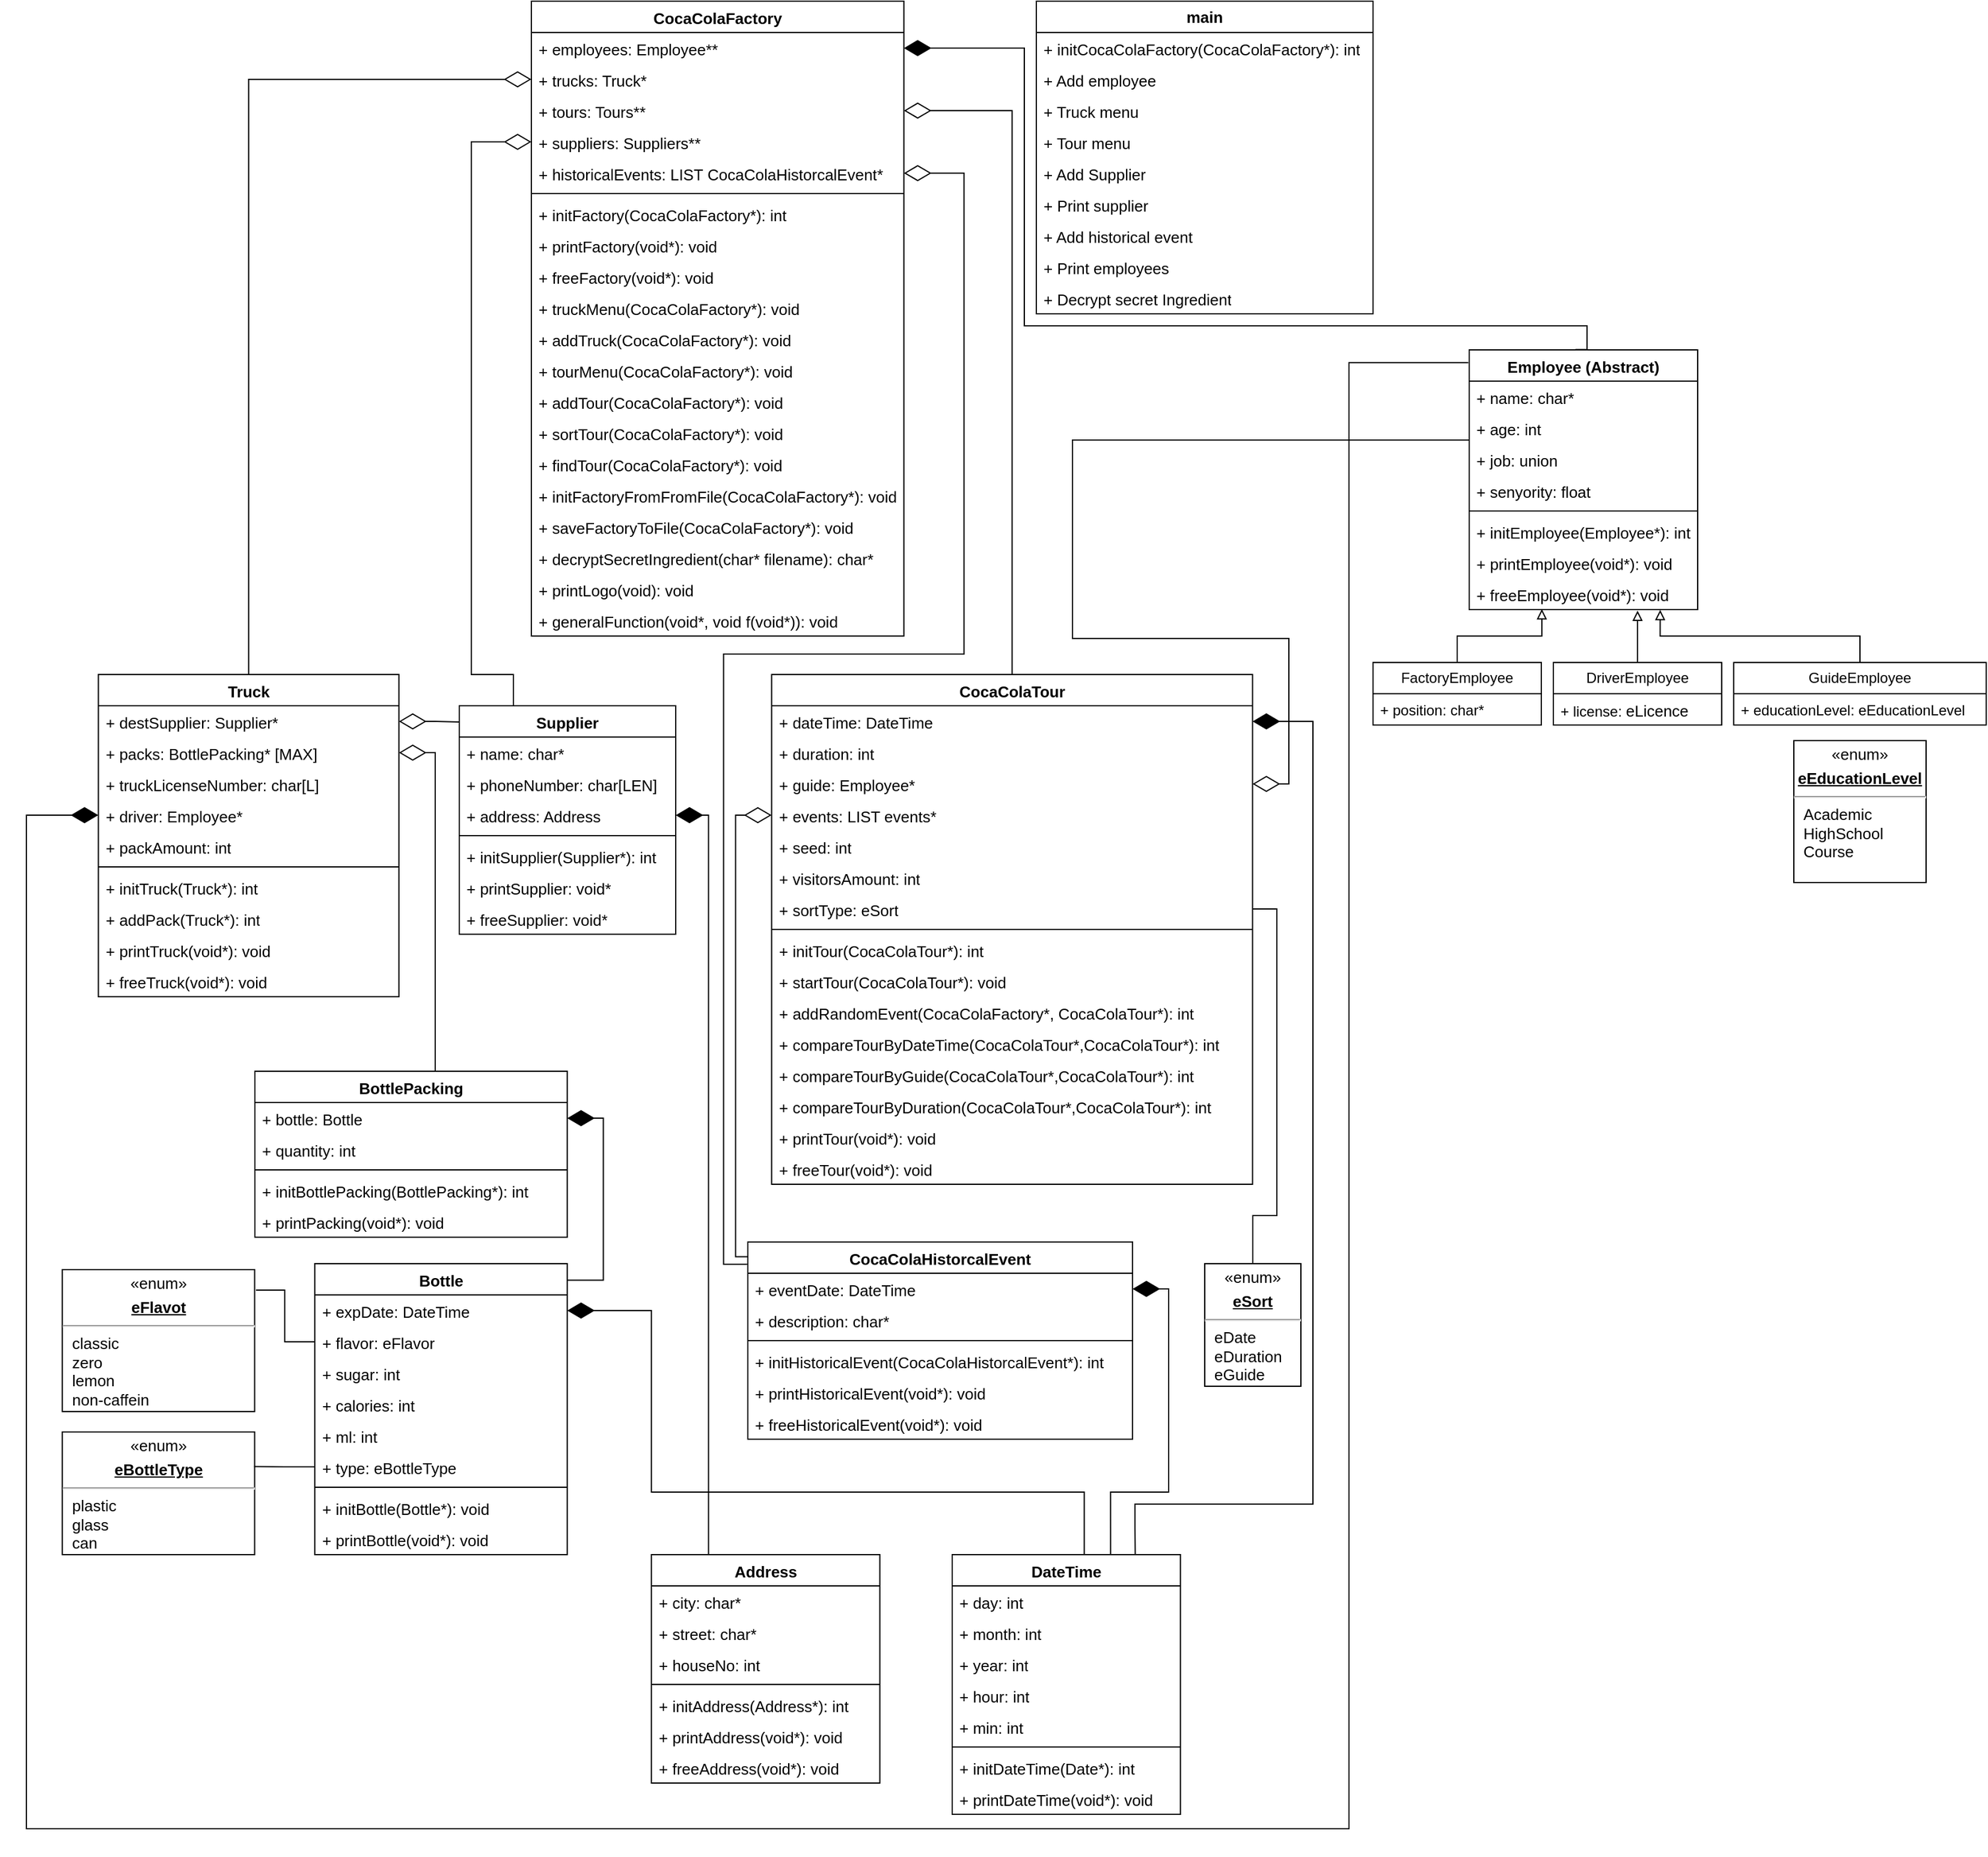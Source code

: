 <mxfile version="21.4.0" type="device">
  <diagram name="Page-1" id="rCsgQdEcJ6JSE4IAMrht">
    <mxGraphModel dx="2779" dy="1911" grid="1" gridSize="10" guides="1" tooltips="1" connect="1" arrows="1" fold="1" page="1" pageScale="1" pageWidth="1169" pageHeight="1654" math="0" shadow="0">
      <root>
        <mxCell id="0" />
        <mxCell id="1" parent="0" />
        <mxCell id="q92lbC2dsx9e7F62Pgex-7" style="edgeStyle=orthogonalEdgeStyle;rounded=0;orthogonalLoop=1;jettySize=auto;html=1;entryX=0.5;entryY=0;entryDx=0;entryDy=0;exitX=0;exitY=0.5;exitDx=0;exitDy=0;endArrow=none;endFill=0;startArrow=diamondThin;startFill=0;endSize=20;startSize=20;fontSize=13;" parent="1" source="q92lbC2dsx9e7F62Pgex-14" target="q92lbC2dsx9e7F62Pgex-24" edge="1">
          <mxGeometry relative="1" as="geometry">
            <mxPoint x="-1980.2" y="-1060" as="targetPoint" />
          </mxGeometry>
        </mxCell>
        <mxCell id="q92lbC2dsx9e7F62Pgex-8" style="edgeStyle=orthogonalEdgeStyle;rounded=0;orthogonalLoop=1;jettySize=auto;html=1;entryX=0.465;entryY=-0.001;entryDx=0;entryDy=0;entryPerimeter=0;exitX=1;exitY=0.5;exitDx=0;exitDy=0;endArrow=none;endFill=0;endSize=14;startArrow=diamondThin;startFill=1;startSize=20;fontSize=13;" parent="1" source="q92lbC2dsx9e7F62Pgex-11" target="q92lbC2dsx9e7F62Pgex-20" edge="1">
          <mxGeometry relative="1" as="geometry">
            <Array as="points">
              <mxPoint x="-1480" y="-1581" />
              <mxPoint x="-1480" y="-1350" />
              <mxPoint x="-1012" y="-1350" />
            </Array>
          </mxGeometry>
        </mxCell>
        <mxCell id="q92lbC2dsx9e7F62Pgex-10" value="&lt;b style=&quot;border-color: var(--border-color); font-size: 13px;&quot;&gt;CocaColaFactory&lt;br style=&quot;font-size: 13px;&quot;&gt;&lt;br style=&quot;font-size: 13px;&quot;&gt;&lt;/b&gt;" style="swimlane;fontStyle=1;align=center;verticalAlign=top;childLayout=stackLayout;horizontal=1;startSize=26;horizontalStack=0;resizeParent=1;resizeParentMax=0;resizeLast=0;collapsible=1;marginBottom=0;whiteSpace=wrap;html=1;fontSize=13;" parent="1" vertex="1">
          <mxGeometry x="-1890" y="-1620" width="309.8" height="528" as="geometry" />
        </mxCell>
        <mxCell id="q92lbC2dsx9e7F62Pgex-11" value="+ employees: Employee**&lt;div style=&quot;font-size: 13px;&quot;&gt;&lt;br style=&quot;font-size: 13px;&quot;&gt;&lt;/div&gt;" style="text;strokeColor=none;fillColor=none;align=left;verticalAlign=top;spacingLeft=4;spacingRight=4;overflow=hidden;rotatable=0;points=[[0,0.5],[1,0.5]];portConstraint=eastwest;whiteSpace=wrap;html=1;fontSize=13;" parent="q92lbC2dsx9e7F62Pgex-10" vertex="1">
          <mxGeometry y="26" width="309.8" height="26" as="geometry" />
        </mxCell>
        <mxCell id="q92lbC2dsx9e7F62Pgex-14" value="+ trucks: Truck*&lt;div style=&quot;font-size: 13px;&quot;&gt;&lt;br style=&quot;font-size: 13px;&quot;&gt;&lt;/div&gt;" style="text;strokeColor=none;fillColor=none;align=left;verticalAlign=top;spacingLeft=4;spacingRight=4;overflow=hidden;rotatable=0;points=[[0,0.5],[1,0.5]];portConstraint=eastwest;whiteSpace=wrap;html=1;fontSize=13;" parent="q92lbC2dsx9e7F62Pgex-10" vertex="1">
          <mxGeometry y="52" width="309.8" height="26" as="geometry" />
        </mxCell>
        <mxCell id="q92lbC2dsx9e7F62Pgex-62" value="+ tours: Tours**&lt;div style=&quot;font-size: 13px;&quot;&gt;&lt;br style=&quot;font-size: 13px;&quot;&gt;&lt;/div&gt;" style="text;strokeColor=none;fillColor=none;align=left;verticalAlign=top;spacingLeft=4;spacingRight=4;overflow=hidden;rotatable=0;points=[[0,0.5],[1,0.5]];portConstraint=eastwest;whiteSpace=wrap;html=1;fontSize=13;" parent="q92lbC2dsx9e7F62Pgex-10" vertex="1">
          <mxGeometry y="78" width="309.8" height="26" as="geometry" />
        </mxCell>
        <mxCell id="q92lbC2dsx9e7F62Pgex-65" value="+ suppliers: Suppliers**&lt;div style=&quot;font-size: 13px;&quot;&gt;&lt;br style=&quot;font-size: 13px;&quot;&gt;&lt;/div&gt;" style="text;strokeColor=none;fillColor=none;align=left;verticalAlign=top;spacingLeft=4;spacingRight=4;overflow=hidden;rotatable=0;points=[[0,0.5],[1,0.5]];portConstraint=eastwest;whiteSpace=wrap;html=1;fontSize=13;" parent="q92lbC2dsx9e7F62Pgex-10" vertex="1">
          <mxGeometry y="104" width="309.8" height="26" as="geometry" />
        </mxCell>
        <mxCell id="q92lbC2dsx9e7F62Pgex-122" value="+ historicalEvents: LIST&amp;nbsp;&lt;span style=&quot;border-color: var(--border-color); text-align: center; font-size: 13px;&quot;&gt;CocaColaHistorcalEvent&lt;/span&gt;*" style="text;strokeColor=none;fillColor=none;align=left;verticalAlign=top;spacingLeft=4;spacingRight=4;overflow=hidden;rotatable=0;points=[[0,0.5],[1,0.5]];portConstraint=eastwest;whiteSpace=wrap;html=1;fontSize=13;" parent="q92lbC2dsx9e7F62Pgex-10" vertex="1">
          <mxGeometry y="130" width="309.8" height="26" as="geometry" />
        </mxCell>
        <mxCell id="q92lbC2dsx9e7F62Pgex-12" value="" style="line;strokeWidth=1;fillColor=none;align=left;verticalAlign=middle;spacingTop=-1;spacingLeft=3;spacingRight=3;rotatable=0;labelPosition=right;points=[];portConstraint=eastwest;strokeColor=inherit;fontSize=13;" parent="q92lbC2dsx9e7F62Pgex-10" vertex="1">
          <mxGeometry y="156" width="309.8" height="8" as="geometry" />
        </mxCell>
        <mxCell id="q92lbC2dsx9e7F62Pgex-13" value="+ initFactory(CocaColaFactory*): int" style="text;strokeColor=none;fillColor=none;align=left;verticalAlign=top;spacingLeft=4;spacingRight=4;overflow=hidden;rotatable=0;points=[[0,0.5],[1,0.5]];portConstraint=eastwest;whiteSpace=wrap;html=1;fontSize=13;" parent="q92lbC2dsx9e7F62Pgex-10" vertex="1">
          <mxGeometry y="164" width="309.8" height="26" as="geometry" />
        </mxCell>
        <mxCell id="q92lbC2dsx9e7F62Pgex-109" value="+ printFactory(void*): void" style="text;strokeColor=none;fillColor=none;align=left;verticalAlign=top;spacingLeft=4;spacingRight=4;overflow=hidden;rotatable=0;points=[[0,0.5],[1,0.5]];portConstraint=eastwest;whiteSpace=wrap;html=1;fontSize=13;" parent="q92lbC2dsx9e7F62Pgex-10" vertex="1">
          <mxGeometry y="190" width="309.8" height="26" as="geometry" />
        </mxCell>
        <mxCell id="q92lbC2dsx9e7F62Pgex-110" value="+ freeFactory(void*): void" style="text;strokeColor=none;fillColor=none;align=left;verticalAlign=top;spacingLeft=4;spacingRight=4;overflow=hidden;rotatable=0;points=[[0,0.5],[1,0.5]];portConstraint=eastwest;whiteSpace=wrap;html=1;fontSize=13;" parent="q92lbC2dsx9e7F62Pgex-10" vertex="1">
          <mxGeometry y="216" width="309.8" height="26" as="geometry" />
        </mxCell>
        <mxCell id="q92lbC2dsx9e7F62Pgex-113" value="+ truckMenu(CocaColaFactory*): void" style="text;align=left;verticalAlign=top;spacingLeft=4;spacingRight=4;overflow=hidden;rotatable=0;points=[[0,0.5],[1,0.5]];portConstraint=eastwest;whiteSpace=wrap;html=1;fontSize=13;" parent="q92lbC2dsx9e7F62Pgex-10" vertex="1">
          <mxGeometry y="242" width="309.8" height="26" as="geometry" />
        </mxCell>
        <mxCell id="q92lbC2dsx9e7F62Pgex-130" value="+ addTruck(CocaColaFactory*): void" style="text;align=left;verticalAlign=top;spacingLeft=4;spacingRight=4;overflow=hidden;rotatable=0;points=[[0,0.5],[1,0.5]];portConstraint=eastwest;whiteSpace=wrap;html=1;fontSize=13;" parent="q92lbC2dsx9e7F62Pgex-10" vertex="1">
          <mxGeometry y="268" width="309.8" height="26" as="geometry" />
        </mxCell>
        <mxCell id="q92lbC2dsx9e7F62Pgex-114" value="+ tourMenu(CocaColaFactory*): void" style="text;align=left;verticalAlign=top;spacingLeft=4;spacingRight=4;overflow=hidden;rotatable=0;points=[[0,0.5],[1,0.5]];portConstraint=eastwest;whiteSpace=wrap;html=1;fontSize=13;" parent="q92lbC2dsx9e7F62Pgex-10" vertex="1">
          <mxGeometry y="294" width="309.8" height="26" as="geometry" />
        </mxCell>
        <mxCell id="q92lbC2dsx9e7F62Pgex-131" value="+ addTour(CocaColaFactory*): void" style="text;align=left;verticalAlign=top;spacingLeft=4;spacingRight=4;overflow=hidden;rotatable=0;points=[[0,0.5],[1,0.5]];portConstraint=eastwest;whiteSpace=wrap;html=1;fontSize=13;" parent="q92lbC2dsx9e7F62Pgex-10" vertex="1">
          <mxGeometry y="320" width="309.8" height="26" as="geometry" />
        </mxCell>
        <mxCell id="q92lbC2dsx9e7F62Pgex-115" value="+ sortTour(CocaColaFactory*): void" style="text;align=left;verticalAlign=top;spacingLeft=4;spacingRight=4;overflow=hidden;rotatable=0;points=[[0,0.5],[1,0.5]];portConstraint=eastwest;whiteSpace=wrap;html=1;fontSize=13;" parent="q92lbC2dsx9e7F62Pgex-10" vertex="1">
          <mxGeometry y="346" width="309.8" height="26" as="geometry" />
        </mxCell>
        <mxCell id="q92lbC2dsx9e7F62Pgex-116" value="+ findTour(CocaColaFactory*): void" style="text;align=left;verticalAlign=top;spacingLeft=4;spacingRight=4;overflow=hidden;rotatable=0;points=[[0,0.5],[1,0.5]];portConstraint=eastwest;whiteSpace=wrap;html=1;fontSize=13;" parent="q92lbC2dsx9e7F62Pgex-10" vertex="1">
          <mxGeometry y="372" width="309.8" height="26" as="geometry" />
        </mxCell>
        <mxCell id="q92lbC2dsx9e7F62Pgex-132" value="+ initFactoryFromFromFile(CocaColaFactory*): void" style="text;align=left;verticalAlign=top;spacingLeft=4;spacingRight=4;overflow=hidden;rotatable=0;points=[[0,0.5],[1,0.5]];portConstraint=eastwest;whiteSpace=wrap;html=1;fontSize=13;" parent="q92lbC2dsx9e7F62Pgex-10" vertex="1">
          <mxGeometry y="398" width="309.8" height="26" as="geometry" />
        </mxCell>
        <mxCell id="q92lbC2dsx9e7F62Pgex-133" value="+ saveFactoryToFile(CocaColaFactory*): void" style="text;align=left;verticalAlign=top;spacingLeft=4;spacingRight=4;overflow=hidden;rotatable=0;points=[[0,0.5],[1,0.5]];portConstraint=eastwest;whiteSpace=wrap;html=1;fontSize=13;" parent="q92lbC2dsx9e7F62Pgex-10" vertex="1">
          <mxGeometry y="424" width="309.8" height="26" as="geometry" />
        </mxCell>
        <mxCell id="q92lbC2dsx9e7F62Pgex-135" value="+ decryptSecretIngredient(char* filename): char*" style="text;align=left;verticalAlign=top;spacingLeft=4;spacingRight=4;overflow=hidden;rotatable=0;points=[[0,0.5],[1,0.5]];portConstraint=eastwest;whiteSpace=wrap;html=1;fontSize=13;" parent="q92lbC2dsx9e7F62Pgex-10" vertex="1">
          <mxGeometry y="450" width="309.8" height="26" as="geometry" />
        </mxCell>
        <mxCell id="q92lbC2dsx9e7F62Pgex-138" value="+ printLogo(void): void" style="text;align=left;verticalAlign=top;spacingLeft=4;spacingRight=4;overflow=hidden;rotatable=0;points=[[0,0.5],[1,0.5]];portConstraint=eastwest;whiteSpace=wrap;html=1;fontSize=13;" parent="q92lbC2dsx9e7F62Pgex-10" vertex="1">
          <mxGeometry y="476" width="309.8" height="26" as="geometry" />
        </mxCell>
        <mxCell id="q92lbC2dsx9e7F62Pgex-139" value="+ generalFunction(void*, void f(void*)): void" style="text;strokeColor=none;fillColor=none;align=left;verticalAlign=top;spacingLeft=4;spacingRight=4;overflow=hidden;rotatable=0;points=[[0,0.5],[1,0.5]];portConstraint=eastwest;whiteSpace=wrap;html=1;fontSize=13;" parent="q92lbC2dsx9e7F62Pgex-10" vertex="1">
          <mxGeometry y="502" width="309.8" height="26" as="geometry" />
        </mxCell>
        <mxCell id="q92lbC2dsx9e7F62Pgex-20" value="&lt;b style=&quot;border-color: var(--border-color); font-size: 13px;&quot;&gt;Employee (Abstract)&lt;br style=&quot;font-size: 13px;&quot;&gt;&lt;br style=&quot;font-size: 13px;&quot;&gt;&lt;/b&gt;" style="swimlane;fontStyle=1;align=center;verticalAlign=top;childLayout=stackLayout;horizontal=1;startSize=26;horizontalStack=0;resizeParent=1;resizeParentMax=0;resizeLast=0;collapsible=1;marginBottom=0;whiteSpace=wrap;html=1;fontSize=13;" parent="1" vertex="1">
          <mxGeometry x="-1110" y="-1330" width="190" height="216" as="geometry" />
        </mxCell>
        <mxCell id="q92lbC2dsx9e7F62Pgex-140" value="+ name: char*" style="text;strokeColor=none;fillColor=none;align=left;verticalAlign=top;spacingLeft=4;spacingRight=4;overflow=hidden;rotatable=0;points=[[0,0.5],[1,0.5]];portConstraint=eastwest;whiteSpace=wrap;html=1;fontSize=13;" parent="q92lbC2dsx9e7F62Pgex-20" vertex="1">
          <mxGeometry y="26" width="190" height="26" as="geometry" />
        </mxCell>
        <mxCell id="q92lbC2dsx9e7F62Pgex-21" value="+ age: int" style="text;strokeColor=none;fillColor=none;align=left;verticalAlign=top;spacingLeft=4;spacingRight=4;overflow=hidden;rotatable=0;points=[[0,0.5],[1,0.5]];portConstraint=eastwest;whiteSpace=wrap;html=1;fontSize=13;" parent="q92lbC2dsx9e7F62Pgex-20" vertex="1">
          <mxGeometry y="52" width="190" height="26" as="geometry" />
        </mxCell>
        <mxCell id="Qn0OpZdaU_wwA8IJ9mMy-1" value="+ job: union" style="text;strokeColor=none;fillColor=none;align=left;verticalAlign=top;spacingLeft=4;spacingRight=4;overflow=hidden;rotatable=0;points=[[0,0.5],[1,0.5]];portConstraint=eastwest;whiteSpace=wrap;html=1;fontSize=13;" vertex="1" parent="q92lbC2dsx9e7F62Pgex-20">
          <mxGeometry y="78" width="190" height="26" as="geometry" />
        </mxCell>
        <mxCell id="Qn0OpZdaU_wwA8IJ9mMy-6" value="+ senyority: float" style="text;strokeColor=none;fillColor=none;align=left;verticalAlign=top;spacingLeft=4;spacingRight=4;overflow=hidden;rotatable=0;points=[[0,0.5],[1,0.5]];portConstraint=eastwest;whiteSpace=wrap;html=1;fontSize=13;" vertex="1" parent="q92lbC2dsx9e7F62Pgex-20">
          <mxGeometry y="104" width="190" height="26" as="geometry" />
        </mxCell>
        <mxCell id="q92lbC2dsx9e7F62Pgex-22" value="" style="line;strokeWidth=1;fillColor=none;align=left;verticalAlign=middle;spacingTop=-1;spacingLeft=3;spacingRight=3;rotatable=0;labelPosition=right;points=[];portConstraint=eastwest;strokeColor=inherit;fontSize=13;" parent="q92lbC2dsx9e7F62Pgex-20" vertex="1">
          <mxGeometry y="130" width="190" height="8" as="geometry" />
        </mxCell>
        <mxCell id="q92lbC2dsx9e7F62Pgex-23" value="+ initEmployee(Employee*):&amp;nbsp;int" style="text;strokeColor=none;fillColor=none;align=left;verticalAlign=top;spacingLeft=4;spacingRight=4;overflow=hidden;rotatable=0;points=[[0,0.5],[1,0.5]];portConstraint=eastwest;whiteSpace=wrap;html=1;fontSize=13;" parent="q92lbC2dsx9e7F62Pgex-20" vertex="1">
          <mxGeometry y="138" width="190" height="26" as="geometry" />
        </mxCell>
        <mxCell id="q92lbC2dsx9e7F62Pgex-103" value="+ printEmployee(void*): void" style="text;strokeColor=none;fillColor=none;align=left;verticalAlign=top;spacingLeft=4;spacingRight=4;overflow=hidden;rotatable=0;points=[[0,0.5],[1,0.5]];portConstraint=eastwest;whiteSpace=wrap;html=1;fontSize=13;" parent="q92lbC2dsx9e7F62Pgex-20" vertex="1">
          <mxGeometry y="164" width="190" height="26" as="geometry" />
        </mxCell>
        <mxCell id="q92lbC2dsx9e7F62Pgex-104" value="+ freeEmployee(void*):&amp;nbsp;void" style="text;strokeColor=none;fillColor=none;align=left;verticalAlign=top;spacingLeft=4;spacingRight=4;overflow=hidden;rotatable=0;points=[[0,0.5],[1,0.5]];portConstraint=eastwest;whiteSpace=wrap;html=1;fontSize=13;" parent="q92lbC2dsx9e7F62Pgex-20" vertex="1">
          <mxGeometry y="190" width="190" height="26" as="geometry" />
        </mxCell>
        <mxCell id="q92lbC2dsx9e7F62Pgex-24" value="&lt;b style=&quot;border-color: var(--border-color); font-size: 13px;&quot;&gt;Truck&lt;br style=&quot;font-size: 13px;&quot;&gt;&lt;br style=&quot;font-size: 13px;&quot;&gt;&lt;/b&gt;" style="swimlane;fontStyle=1;align=center;verticalAlign=top;childLayout=stackLayout;horizontal=1;startSize=26;horizontalStack=0;resizeParent=1;resizeParentMax=0;resizeLast=0;collapsible=1;marginBottom=0;whiteSpace=wrap;html=1;fontSize=13;" parent="1" vertex="1">
          <mxGeometry x="-2250.2" y="-1060" width="250" height="268" as="geometry" />
        </mxCell>
        <mxCell id="q92lbC2dsx9e7F62Pgex-63" value="+ destSupplier: Supplier*" style="text;strokeColor=none;fillColor=none;align=left;verticalAlign=top;spacingLeft=4;spacingRight=4;overflow=hidden;rotatable=0;points=[[0,0.5],[1,0.5]];portConstraint=eastwest;whiteSpace=wrap;html=1;fontSize=13;" parent="q92lbC2dsx9e7F62Pgex-24" vertex="1">
          <mxGeometry y="26" width="250" height="26" as="geometry" />
        </mxCell>
        <mxCell id="q92lbC2dsx9e7F62Pgex-69" value="+ packs: BottlePacking* [MAX]" style="text;strokeColor=none;fillColor=none;align=left;verticalAlign=top;spacingLeft=4;spacingRight=4;overflow=hidden;rotatable=0;points=[[0,0.5],[1,0.5]];portConstraint=eastwest;whiteSpace=wrap;html=1;fontSize=13;" parent="q92lbC2dsx9e7F62Pgex-24" vertex="1">
          <mxGeometry y="52" width="250" height="26" as="geometry" />
        </mxCell>
        <mxCell id="q92lbC2dsx9e7F62Pgex-70" value="+ truckLicenseNumber: char[L]" style="text;strokeColor=none;fillColor=none;align=left;verticalAlign=top;spacingLeft=4;spacingRight=4;overflow=hidden;rotatable=0;points=[[0,0.5],[1,0.5]];portConstraint=eastwest;whiteSpace=wrap;html=1;fontSize=13;" parent="q92lbC2dsx9e7F62Pgex-24" vertex="1">
          <mxGeometry y="78" width="250" height="26" as="geometry" />
        </mxCell>
        <mxCell id="q92lbC2dsx9e7F62Pgex-25" value="+ driver: Employee*" style="text;strokeColor=none;fillColor=none;align=left;verticalAlign=top;spacingLeft=4;spacingRight=4;overflow=hidden;rotatable=0;points=[[0,0.5],[1,0.5]];portConstraint=eastwest;whiteSpace=wrap;html=1;fontSize=13;" parent="q92lbC2dsx9e7F62Pgex-24" vertex="1">
          <mxGeometry y="104" width="250" height="26" as="geometry" />
        </mxCell>
        <mxCell id="Qn0OpZdaU_wwA8IJ9mMy-27" value="+ packAmount: int" style="text;strokeColor=none;fillColor=none;align=left;verticalAlign=top;spacingLeft=4;spacingRight=4;overflow=hidden;rotatable=0;points=[[0,0.5],[1,0.5]];portConstraint=eastwest;whiteSpace=wrap;html=1;fontSize=13;" vertex="1" parent="q92lbC2dsx9e7F62Pgex-24">
          <mxGeometry y="130" width="250" height="26" as="geometry" />
        </mxCell>
        <mxCell id="q92lbC2dsx9e7F62Pgex-26" value="" style="line;strokeWidth=1;fillColor=none;align=left;verticalAlign=middle;spacingTop=-1;spacingLeft=3;spacingRight=3;rotatable=0;labelPosition=right;points=[];portConstraint=eastwest;strokeColor=inherit;fontSize=13;" parent="q92lbC2dsx9e7F62Pgex-24" vertex="1">
          <mxGeometry y="156" width="250" height="8" as="geometry" />
        </mxCell>
        <mxCell id="q92lbC2dsx9e7F62Pgex-27" value="+ initTruck(Truck*): int" style="text;strokeColor=none;fillColor=none;align=left;verticalAlign=top;spacingLeft=4;spacingRight=4;overflow=hidden;rotatable=0;points=[[0,0.5],[1,0.5]];portConstraint=eastwest;whiteSpace=wrap;html=1;fontSize=13;" parent="q92lbC2dsx9e7F62Pgex-24" vertex="1">
          <mxGeometry y="164" width="250" height="26" as="geometry" />
        </mxCell>
        <mxCell id="q92lbC2dsx9e7F62Pgex-83" value="+ addPack(Truck*): int" style="text;strokeColor=none;fillColor=none;align=left;verticalAlign=top;spacingLeft=4;spacingRight=4;overflow=hidden;rotatable=0;points=[[0,0.5],[1,0.5]];portConstraint=eastwest;whiteSpace=wrap;html=1;fontSize=13;" parent="q92lbC2dsx9e7F62Pgex-24" vertex="1">
          <mxGeometry y="190" width="250" height="26" as="geometry" />
        </mxCell>
        <mxCell id="q92lbC2dsx9e7F62Pgex-81" value="+ printTruck(void*): void" style="text;strokeColor=none;fillColor=none;align=left;verticalAlign=top;spacingLeft=4;spacingRight=4;overflow=hidden;rotatable=0;points=[[0,0.5],[1,0.5]];portConstraint=eastwest;whiteSpace=wrap;html=1;fontSize=13;" parent="q92lbC2dsx9e7F62Pgex-24" vertex="1">
          <mxGeometry y="216" width="250" height="26" as="geometry" />
        </mxCell>
        <mxCell id="q92lbC2dsx9e7F62Pgex-82" value="+ freeTruck(void*): void" style="text;strokeColor=none;fillColor=none;align=left;verticalAlign=top;spacingLeft=4;spacingRight=4;overflow=hidden;rotatable=0;points=[[0,0.5],[1,0.5]];portConstraint=eastwest;whiteSpace=wrap;html=1;fontSize=13;" parent="q92lbC2dsx9e7F62Pgex-24" vertex="1">
          <mxGeometry y="242" width="250" height="26" as="geometry" />
        </mxCell>
        <mxCell id="q92lbC2dsx9e7F62Pgex-28" value="&lt;b style=&quot;border-color: var(--border-color); font-size: 13px;&quot;&gt;&lt;b style=&quot;border-color: var(--border-color); font-size: 13px;&quot;&gt;BottlePacking&lt;br style=&quot;font-size: 13px;&quot;&gt;&lt;/b&gt;&lt;br style=&quot;font-size: 13px;&quot;&gt;&lt;br style=&quot;font-size: 13px;&quot;&gt;&lt;/b&gt;" style="swimlane;fontStyle=1;align=center;verticalAlign=top;childLayout=stackLayout;horizontal=1;startSize=26;horizontalStack=0;resizeParent=1;resizeParentMax=0;resizeLast=0;collapsible=1;marginBottom=0;whiteSpace=wrap;html=1;fontSize=13;" parent="1" vertex="1">
          <mxGeometry x="-2120" y="-730" width="259.8" height="138" as="geometry" />
        </mxCell>
        <mxCell id="q92lbC2dsx9e7F62Pgex-29" value="+ bottle: Bottle" style="text;strokeColor=none;fillColor=none;align=left;verticalAlign=top;spacingLeft=4;spacingRight=4;overflow=hidden;rotatable=0;points=[[0,0.5],[1,0.5]];portConstraint=eastwest;whiteSpace=wrap;html=1;fontSize=13;" parent="q92lbC2dsx9e7F62Pgex-28" vertex="1">
          <mxGeometry y="26" width="259.8" height="26" as="geometry" />
        </mxCell>
        <mxCell id="q92lbC2dsx9e7F62Pgex-43" value="+ quantity: int" style="text;strokeColor=none;fillColor=none;align=left;verticalAlign=top;spacingLeft=4;spacingRight=4;overflow=hidden;rotatable=0;points=[[0,0.5],[1,0.5]];portConstraint=eastwest;whiteSpace=wrap;html=1;fontSize=13;" parent="q92lbC2dsx9e7F62Pgex-28" vertex="1">
          <mxGeometry y="52" width="259.8" height="26" as="geometry" />
        </mxCell>
        <mxCell id="q92lbC2dsx9e7F62Pgex-30" value="" style="line;strokeWidth=1;fillColor=none;align=left;verticalAlign=middle;spacingTop=-1;spacingLeft=3;spacingRight=3;rotatable=0;labelPosition=right;points=[];portConstraint=eastwest;strokeColor=inherit;fontSize=13;" parent="q92lbC2dsx9e7F62Pgex-28" vertex="1">
          <mxGeometry y="78" width="259.8" height="8" as="geometry" />
        </mxCell>
        <mxCell id="q92lbC2dsx9e7F62Pgex-31" value="+ initBottlePacking(&lt;span style=&quot;border-color: var(--border-color); text-align: center; font-size: 13px;&quot;&gt;BottlePacking*&lt;/span&gt;): int" style="text;strokeColor=none;fillColor=none;align=left;verticalAlign=top;spacingLeft=4;spacingRight=4;overflow=hidden;rotatable=0;points=[[0,0.5],[1,0.5]];portConstraint=eastwest;whiteSpace=wrap;html=1;fontSize=13;" parent="q92lbC2dsx9e7F62Pgex-28" vertex="1">
          <mxGeometry y="86" width="259.8" height="26" as="geometry" />
        </mxCell>
        <mxCell id="q92lbC2dsx9e7F62Pgex-84" value="+ printPacking(void*): void" style="text;strokeColor=none;fillColor=none;align=left;verticalAlign=top;spacingLeft=4;spacingRight=4;overflow=hidden;rotatable=0;points=[[0,0.5],[1,0.5]];portConstraint=eastwest;whiteSpace=wrap;html=1;fontSize=13;" parent="q92lbC2dsx9e7F62Pgex-28" vertex="1">
          <mxGeometry y="112" width="259.8" height="26" as="geometry" />
        </mxCell>
        <mxCell id="q92lbC2dsx9e7F62Pgex-32" value="&lt;b style=&quot;border-color: var(--border-color); font-size: 13px;&quot;&gt;&lt;b style=&quot;border-color: var(--border-color); font-size: 13px;&quot;&gt;Bottle&lt;br style=&quot;font-size: 13px;&quot;&gt;&lt;/b&gt;&lt;br style=&quot;font-size: 13px;&quot;&gt;&lt;br style=&quot;font-size: 13px;&quot;&gt;&lt;/b&gt;" style="swimlane;fontStyle=1;align=center;verticalAlign=top;childLayout=stackLayout;horizontal=1;startSize=26;horizontalStack=0;resizeParent=1;resizeParentMax=0;resizeLast=0;collapsible=1;marginBottom=0;whiteSpace=wrap;html=1;fontSize=13;" parent="1" vertex="1">
          <mxGeometry x="-2070.2" y="-570" width="210" height="242" as="geometry" />
        </mxCell>
        <mxCell id="q92lbC2dsx9e7F62Pgex-33" value="+ expDate: DateTime" style="text;strokeColor=none;fillColor=none;align=left;verticalAlign=top;spacingLeft=4;spacingRight=4;overflow=hidden;rotatable=0;points=[[0,0.5],[1,0.5]];portConstraint=eastwest;whiteSpace=wrap;html=1;fontSize=13;" parent="q92lbC2dsx9e7F62Pgex-32" vertex="1">
          <mxGeometry y="26" width="210" height="26" as="geometry" />
        </mxCell>
        <mxCell id="q92lbC2dsx9e7F62Pgex-41" value="+ flavor: eFlavor" style="text;strokeColor=none;fillColor=none;align=left;verticalAlign=top;spacingLeft=4;spacingRight=4;overflow=hidden;rotatable=0;points=[[0,0.5],[1,0.5]];portConstraint=eastwest;whiteSpace=wrap;html=1;fontSize=13;" parent="q92lbC2dsx9e7F62Pgex-32" vertex="1">
          <mxGeometry y="52" width="210" height="26" as="geometry" />
        </mxCell>
        <mxCell id="q92lbC2dsx9e7F62Pgex-40" value="+ sugar: int" style="text;strokeColor=none;fillColor=none;align=left;verticalAlign=top;spacingLeft=4;spacingRight=4;overflow=hidden;rotatable=0;points=[[0,0.5],[1,0.5]];portConstraint=eastwest;whiteSpace=wrap;html=1;fontSize=13;" parent="q92lbC2dsx9e7F62Pgex-32" vertex="1">
          <mxGeometry y="78" width="210" height="26" as="geometry" />
        </mxCell>
        <mxCell id="q92lbC2dsx9e7F62Pgex-68" value="+ calories: int" style="text;strokeColor=none;fillColor=none;align=left;verticalAlign=top;spacingLeft=4;spacingRight=4;overflow=hidden;rotatable=0;points=[[0,0.5],[1,0.5]];portConstraint=eastwest;whiteSpace=wrap;html=1;fontSize=13;" parent="q92lbC2dsx9e7F62Pgex-32" vertex="1">
          <mxGeometry y="104" width="210" height="26" as="geometry" />
        </mxCell>
        <mxCell id="q92lbC2dsx9e7F62Pgex-42" value="+ ml: int" style="text;strokeColor=none;fillColor=none;align=left;verticalAlign=top;spacingLeft=4;spacingRight=4;overflow=hidden;rotatable=0;points=[[0,0.5],[1,0.5]];portConstraint=eastwest;whiteSpace=wrap;html=1;fontSize=13;" parent="q92lbC2dsx9e7F62Pgex-32" vertex="1">
          <mxGeometry y="130" width="210" height="26" as="geometry" />
        </mxCell>
        <mxCell id="q92lbC2dsx9e7F62Pgex-76" value="+ type: eBottleType" style="text;strokeColor=none;fillColor=none;align=left;verticalAlign=top;spacingLeft=4;spacingRight=4;overflow=hidden;rotatable=0;points=[[0,0.5],[1,0.5]];portConstraint=eastwest;whiteSpace=wrap;html=1;fontSize=13;" parent="q92lbC2dsx9e7F62Pgex-32" vertex="1">
          <mxGeometry y="156" width="210" height="26" as="geometry" />
        </mxCell>
        <mxCell id="q92lbC2dsx9e7F62Pgex-34" value="" style="line;strokeWidth=1;fillColor=none;align=left;verticalAlign=middle;spacingTop=-1;spacingLeft=3;spacingRight=3;rotatable=0;labelPosition=right;points=[];portConstraint=eastwest;strokeColor=inherit;fontSize=13;" parent="q92lbC2dsx9e7F62Pgex-32" vertex="1">
          <mxGeometry y="182" width="210" height="8" as="geometry" />
        </mxCell>
        <mxCell id="q92lbC2dsx9e7F62Pgex-35" value="+ initBottle(Bottle*): void" style="text;strokeColor=none;fillColor=none;align=left;verticalAlign=top;spacingLeft=4;spacingRight=4;overflow=hidden;rotatable=0;points=[[0,0.5],[1,0.5]];portConstraint=eastwest;whiteSpace=wrap;html=1;fontSize=13;" parent="q92lbC2dsx9e7F62Pgex-32" vertex="1">
          <mxGeometry y="190" width="210" height="26" as="geometry" />
        </mxCell>
        <mxCell id="q92lbC2dsx9e7F62Pgex-88" value="+ printBottle(void*): void" style="text;strokeColor=none;fillColor=none;align=left;verticalAlign=top;spacingLeft=4;spacingRight=4;overflow=hidden;rotatable=0;points=[[0,0.5],[1,0.5]];portConstraint=eastwest;whiteSpace=wrap;html=1;fontSize=13;" parent="q92lbC2dsx9e7F62Pgex-32" vertex="1">
          <mxGeometry y="216" width="210" height="26" as="geometry" />
        </mxCell>
        <mxCell id="q92lbC2dsx9e7F62Pgex-36" value="&lt;b style=&quot;border-color: var(--border-color); font-size: 13px;&quot;&gt;CocaColaTour&lt;br style=&quot;font-size: 13px;&quot;&gt;&lt;br style=&quot;font-size: 13px;&quot;&gt;&lt;/b&gt;" style="swimlane;fontStyle=1;align=center;verticalAlign=top;childLayout=stackLayout;horizontal=1;startSize=26;horizontalStack=0;resizeParent=1;resizeParentMax=0;resizeLast=0;collapsible=1;marginBottom=0;whiteSpace=wrap;html=1;fontSize=13;" parent="1" vertex="1">
          <mxGeometry x="-1690.2" y="-1060" width="400" height="424" as="geometry" />
        </mxCell>
        <mxCell id="q92lbC2dsx9e7F62Pgex-37" value="+ dateTime: DateTime" style="text;strokeColor=none;fillColor=none;align=left;verticalAlign=top;spacingLeft=4;spacingRight=4;overflow=hidden;rotatable=0;points=[[0,0.5],[1,0.5]];portConstraint=eastwest;whiteSpace=wrap;html=1;fontSize=13;" parent="q92lbC2dsx9e7F62Pgex-36" vertex="1">
          <mxGeometry y="26" width="400" height="26" as="geometry" />
        </mxCell>
        <mxCell id="q92lbC2dsx9e7F62Pgex-47" value="+ duration: int" style="text;strokeColor=none;fillColor=none;align=left;verticalAlign=top;spacingLeft=4;spacingRight=4;overflow=hidden;rotatable=0;points=[[0,0.5],[1,0.5]];portConstraint=eastwest;whiteSpace=wrap;html=1;fontSize=13;" parent="q92lbC2dsx9e7F62Pgex-36" vertex="1">
          <mxGeometry y="52" width="400" height="26" as="geometry" />
        </mxCell>
        <mxCell id="q92lbC2dsx9e7F62Pgex-46" value="+ guide: Employee*" style="text;strokeColor=none;fillColor=none;align=left;verticalAlign=top;spacingLeft=4;spacingRight=4;overflow=hidden;rotatable=0;points=[[0,0.5],[1,0.5]];portConstraint=eastwest;whiteSpace=wrap;html=1;fontSize=13;" parent="q92lbC2dsx9e7F62Pgex-36" vertex="1">
          <mxGeometry y="78" width="400" height="26" as="geometry" />
        </mxCell>
        <mxCell id="q92lbC2dsx9e7F62Pgex-74" value="+ events: LIST events*" style="text;strokeColor=none;fillColor=none;align=left;verticalAlign=top;spacingLeft=4;spacingRight=4;overflow=hidden;rotatable=0;points=[[0,0.5],[1,0.5]];portConstraint=eastwest;whiteSpace=wrap;html=1;fontSize=13;" parent="q92lbC2dsx9e7F62Pgex-36" vertex="1">
          <mxGeometry y="104" width="400" height="26" as="geometry" />
        </mxCell>
        <mxCell id="q92lbC2dsx9e7F62Pgex-78" value="+ seed: int" style="text;strokeColor=none;fillColor=none;align=left;verticalAlign=top;spacingLeft=4;spacingRight=4;overflow=hidden;rotatable=0;points=[[0,0.5],[1,0.5]];portConstraint=eastwest;whiteSpace=wrap;html=1;fontSize=13;" parent="q92lbC2dsx9e7F62Pgex-36" vertex="1">
          <mxGeometry y="130" width="400" height="26" as="geometry" />
        </mxCell>
        <mxCell id="q92lbC2dsx9e7F62Pgex-67" value="+ visitorsAmount: int" style="text;strokeColor=none;fillColor=none;align=left;verticalAlign=top;spacingLeft=4;spacingRight=4;overflow=hidden;rotatable=0;points=[[0,0.5],[1,0.5]];portConstraint=eastwest;whiteSpace=wrap;html=1;fontSize=13;" parent="q92lbC2dsx9e7F62Pgex-36" vertex="1">
          <mxGeometry y="156" width="400" height="26" as="geometry" />
        </mxCell>
        <mxCell id="q92lbC2dsx9e7F62Pgex-117" value="+ sortType: eSort" style="text;strokeColor=none;fillColor=none;align=left;verticalAlign=top;spacingLeft=4;spacingRight=4;overflow=hidden;rotatable=0;points=[[0,0.5],[1,0.5]];portConstraint=eastwest;whiteSpace=wrap;html=1;fontSize=13;" parent="q92lbC2dsx9e7F62Pgex-36" vertex="1">
          <mxGeometry y="182" width="400" height="26" as="geometry" />
        </mxCell>
        <mxCell id="q92lbC2dsx9e7F62Pgex-38" value="" style="line;strokeWidth=1;fillColor=none;align=left;verticalAlign=middle;spacingTop=-1;spacingLeft=3;spacingRight=3;rotatable=0;labelPosition=right;points=[];portConstraint=eastwest;strokeColor=inherit;fontSize=13;" parent="q92lbC2dsx9e7F62Pgex-36" vertex="1">
          <mxGeometry y="208" width="400" height="8" as="geometry" />
        </mxCell>
        <mxCell id="q92lbC2dsx9e7F62Pgex-39" value="+ initTour(CocaColaTour*): int" style="text;strokeColor=none;fillColor=none;align=left;verticalAlign=top;spacingLeft=4;spacingRight=4;overflow=hidden;rotatable=0;points=[[0,0.5],[1,0.5]];portConstraint=eastwest;whiteSpace=wrap;html=1;fontSize=13;" parent="q92lbC2dsx9e7F62Pgex-36" vertex="1">
          <mxGeometry y="216" width="400" height="26" as="geometry" />
        </mxCell>
        <mxCell id="q92lbC2dsx9e7F62Pgex-107" value="+ startTour(CocaColaTour*): void" style="text;strokeColor=none;fillColor=none;align=left;verticalAlign=top;spacingLeft=4;spacingRight=4;overflow=hidden;rotatable=0;points=[[0,0.5],[1,0.5]];portConstraint=eastwest;whiteSpace=wrap;html=1;fontSize=13;" parent="q92lbC2dsx9e7F62Pgex-36" vertex="1">
          <mxGeometry y="242" width="400" height="26" as="geometry" />
        </mxCell>
        <mxCell id="q92lbC2dsx9e7F62Pgex-134" value="&lt;div style=&quot;text-align: center; font-size: 13px;&quot;&gt;&lt;span style=&quot;background-color: initial; font-size: 13px;&quot;&gt;+ addRandomEvent(CocaColaFactory*, CocaColaTour*&lt;/span&gt;&lt;span style=&quot;background-color: initial; font-size: 13px;&quot;&gt;): int&lt;/span&gt;&lt;/div&gt;" style="text;strokeColor=none;fillColor=none;align=left;verticalAlign=top;spacingLeft=4;spacingRight=4;overflow=hidden;rotatable=0;points=[[0,0.5],[1,0.5]];portConstraint=eastwest;whiteSpace=wrap;html=1;fontSize=13;" parent="q92lbC2dsx9e7F62Pgex-36" vertex="1">
          <mxGeometry y="268" width="400" height="26" as="geometry" />
        </mxCell>
        <mxCell id="q92lbC2dsx9e7F62Pgex-127" value="+ compareTourByDateTime(&lt;span style=&quot;border-color: var(--border-color); text-align: center; font-size: 13px;&quot;&gt;CocaColaTour*,CocaColaTour*&lt;/span&gt;): int" style="text;strokeColor=none;fillColor=none;align=left;verticalAlign=top;spacingLeft=4;spacingRight=4;overflow=hidden;rotatable=0;points=[[0,0.5],[1,0.5]];portConstraint=eastwest;whiteSpace=wrap;html=1;fontSize=13;" parent="q92lbC2dsx9e7F62Pgex-36" vertex="1">
          <mxGeometry y="294" width="400" height="26" as="geometry" />
        </mxCell>
        <mxCell id="q92lbC2dsx9e7F62Pgex-128" value="+ compareTourByGuide(&lt;span style=&quot;border-color: var(--border-color); text-align: center; font-size: 13px;&quot;&gt;CocaColaTour*,CocaColaTour*&lt;/span&gt;): int" style="text;strokeColor=none;fillColor=none;align=left;verticalAlign=top;spacingLeft=4;spacingRight=4;overflow=hidden;rotatable=0;points=[[0,0.5],[1,0.5]];portConstraint=eastwest;whiteSpace=wrap;html=1;fontSize=13;" parent="q92lbC2dsx9e7F62Pgex-36" vertex="1">
          <mxGeometry y="320" width="400" height="26" as="geometry" />
        </mxCell>
        <mxCell id="q92lbC2dsx9e7F62Pgex-129" value="+ compareTourByDuration(&lt;span style=&quot;border-color: var(--border-color); text-align: center; font-size: 13px;&quot;&gt;CocaColaTour*,CocaColaTour*&lt;/span&gt;): int" style="text;strokeColor=none;fillColor=none;align=left;verticalAlign=top;spacingLeft=4;spacingRight=4;overflow=hidden;rotatable=0;points=[[0,0.5],[1,0.5]];portConstraint=eastwest;whiteSpace=wrap;html=1;fontSize=13;" parent="q92lbC2dsx9e7F62Pgex-36" vertex="1">
          <mxGeometry y="346" width="400" height="26" as="geometry" />
        </mxCell>
        <mxCell id="q92lbC2dsx9e7F62Pgex-105" value="+ printTour(void*): void" style="text;strokeColor=none;fillColor=none;align=left;verticalAlign=top;spacingLeft=4;spacingRight=4;overflow=hidden;rotatable=0;points=[[0,0.5],[1,0.5]];portConstraint=eastwest;whiteSpace=wrap;html=1;fontSize=13;" parent="q92lbC2dsx9e7F62Pgex-36" vertex="1">
          <mxGeometry y="372" width="400" height="26" as="geometry" />
        </mxCell>
        <mxCell id="q92lbC2dsx9e7F62Pgex-106" value="+ freeTour(void*): void" style="text;strokeColor=none;fillColor=none;align=left;verticalAlign=top;spacingLeft=4;spacingRight=4;overflow=hidden;rotatable=0;points=[[0,0.5],[1,0.5]];portConstraint=eastwest;whiteSpace=wrap;html=1;fontSize=13;" parent="q92lbC2dsx9e7F62Pgex-36" vertex="1">
          <mxGeometry y="398" width="400" height="26" as="geometry" />
        </mxCell>
        <mxCell id="q92lbC2dsx9e7F62Pgex-48" value="&lt;b style=&quot;border-color: var(--border-color); font-size: 13px;&quot;&gt;CocaColaHistorcalEvent&lt;br style=&quot;font-size: 13px;&quot;&gt;&lt;br style=&quot;font-size: 13px;&quot;&gt;&lt;/b&gt;" style="swimlane;fontStyle=1;align=center;verticalAlign=top;childLayout=stackLayout;horizontal=1;startSize=26;horizontalStack=0;resizeParent=1;resizeParentMax=0;resizeLast=0;collapsible=1;marginBottom=0;whiteSpace=wrap;html=1;fontSize=13;" parent="1" vertex="1">
          <mxGeometry x="-1710" y="-588" width="320" height="164" as="geometry" />
        </mxCell>
        <mxCell id="q92lbC2dsx9e7F62Pgex-49" value="+ eventDate: DateTime" style="text;strokeColor=none;fillColor=none;align=left;verticalAlign=top;spacingLeft=4;spacingRight=4;overflow=hidden;rotatable=0;points=[[0,0.5],[1,0.5]];portConstraint=eastwest;whiteSpace=wrap;html=1;fontSize=13;" parent="q92lbC2dsx9e7F62Pgex-48" vertex="1">
          <mxGeometry y="26" width="320" height="26" as="geometry" />
        </mxCell>
        <mxCell id="q92lbC2dsx9e7F62Pgex-50" value="+ description: char*" style="text;strokeColor=none;fillColor=none;align=left;verticalAlign=top;spacingLeft=4;spacingRight=4;overflow=hidden;rotatable=0;points=[[0,0.5],[1,0.5]];portConstraint=eastwest;whiteSpace=wrap;html=1;fontSize=13;" parent="q92lbC2dsx9e7F62Pgex-48" vertex="1">
          <mxGeometry y="52" width="320" height="26" as="geometry" />
        </mxCell>
        <mxCell id="q92lbC2dsx9e7F62Pgex-53" value="" style="line;strokeWidth=1;fillColor=none;align=left;verticalAlign=middle;spacingTop=-1;spacingLeft=3;spacingRight=3;rotatable=0;labelPosition=right;points=[];portConstraint=eastwest;strokeColor=inherit;fontSize=13;" parent="q92lbC2dsx9e7F62Pgex-48" vertex="1">
          <mxGeometry y="78" width="320" height="8" as="geometry" />
        </mxCell>
        <mxCell id="q92lbC2dsx9e7F62Pgex-54" value="+ initHistoricalEvent(&lt;span style=&quot;border-color: var(--border-color); text-align: center; font-size: 13px;&quot;&gt;CocaColaHistorcalEvent*&lt;/span&gt;): int" style="text;strokeColor=none;fillColor=none;align=left;verticalAlign=top;spacingLeft=4;spacingRight=4;overflow=hidden;rotatable=0;points=[[0,0.5],[1,0.5]];portConstraint=eastwest;whiteSpace=wrap;html=1;fontSize=13;" parent="q92lbC2dsx9e7F62Pgex-48" vertex="1">
          <mxGeometry y="86" width="320" height="26" as="geometry" />
        </mxCell>
        <mxCell id="q92lbC2dsx9e7F62Pgex-108" value="+ printHistoricalEvent(&lt;span style=&quot;border-color: var(--border-color); text-align: center; font-size: 13px;&quot;&gt;void*&lt;/span&gt;): void" style="text;strokeColor=none;fillColor=none;align=left;verticalAlign=top;spacingLeft=4;spacingRight=4;overflow=hidden;rotatable=0;points=[[0,0.5],[1,0.5]];portConstraint=eastwest;whiteSpace=wrap;html=1;fontSize=13;" parent="q92lbC2dsx9e7F62Pgex-48" vertex="1">
          <mxGeometry y="112" width="320" height="26" as="geometry" />
        </mxCell>
        <mxCell id="q92lbC2dsx9e7F62Pgex-142" value="+ freeHistoricalEvent(&lt;span style=&quot;border-color: var(--border-color); text-align: center; font-size: 13px;&quot;&gt;void*&lt;/span&gt;): void" style="text;strokeColor=none;fillColor=none;align=left;verticalAlign=top;spacingLeft=4;spacingRight=4;overflow=hidden;rotatable=0;points=[[0,0.5],[1,0.5]];portConstraint=eastwest;whiteSpace=wrap;html=1;fontSize=13;" parent="q92lbC2dsx9e7F62Pgex-48" vertex="1">
          <mxGeometry y="138" width="320" height="26" as="geometry" />
        </mxCell>
        <mxCell id="q92lbC2dsx9e7F62Pgex-55" value="Supplier" style="swimlane;fontStyle=1;align=center;verticalAlign=top;childLayout=stackLayout;horizontal=1;startSize=26;horizontalStack=0;resizeParent=1;resizeParentMax=0;resizeLast=0;collapsible=1;marginBottom=0;whiteSpace=wrap;html=1;fontSize=13;" parent="1" vertex="1">
          <mxGeometry x="-1950" y="-1034" width="180" height="190" as="geometry" />
        </mxCell>
        <mxCell id="q92lbC2dsx9e7F62Pgex-56" value="+ name: char*" style="text;strokeColor=none;fillColor=none;align=left;verticalAlign=top;spacingLeft=4;spacingRight=4;overflow=hidden;rotatable=0;points=[[0,0.5],[1,0.5]];portConstraint=eastwest;whiteSpace=wrap;html=1;fontSize=13;" parent="q92lbC2dsx9e7F62Pgex-55" vertex="1">
          <mxGeometry y="26" width="180" height="26" as="geometry" />
        </mxCell>
        <mxCell id="q92lbC2dsx9e7F62Pgex-77" value="+ phoneNumber: char[LEN]" style="text;strokeColor=none;fillColor=none;align=left;verticalAlign=top;spacingLeft=4;spacingRight=4;overflow=hidden;rotatable=0;points=[[0,0.5],[1,0.5]];portConstraint=eastwest;whiteSpace=wrap;html=1;fontSize=13;" parent="q92lbC2dsx9e7F62Pgex-55" vertex="1">
          <mxGeometry y="52" width="180" height="26" as="geometry" />
        </mxCell>
        <mxCell id="q92lbC2dsx9e7F62Pgex-59" value="+ address: Address" style="text;strokeColor=none;fillColor=none;align=left;verticalAlign=top;spacingLeft=4;spacingRight=4;overflow=hidden;rotatable=0;points=[[0,0.5],[1,0.5]];portConstraint=eastwest;whiteSpace=wrap;html=1;fontSize=13;" parent="q92lbC2dsx9e7F62Pgex-55" vertex="1">
          <mxGeometry y="78" width="180" height="26" as="geometry" />
        </mxCell>
        <mxCell id="q92lbC2dsx9e7F62Pgex-57" value="" style="line;strokeWidth=1;fillColor=none;align=left;verticalAlign=middle;spacingTop=-1;spacingLeft=3;spacingRight=3;rotatable=0;labelPosition=right;points=[];portConstraint=eastwest;strokeColor=inherit;fontSize=13;" parent="q92lbC2dsx9e7F62Pgex-55" vertex="1">
          <mxGeometry y="104" width="180" height="8" as="geometry" />
        </mxCell>
        <mxCell id="q92lbC2dsx9e7F62Pgex-80" value="+ initSupplier(Supplier*):&amp;nbsp;int" style="text;strokeColor=none;fillColor=none;align=left;verticalAlign=top;spacingLeft=4;spacingRight=4;overflow=hidden;rotatable=0;points=[[0,0.5],[1,0.5]];portConstraint=eastwest;whiteSpace=wrap;html=1;fontSize=13;" parent="q92lbC2dsx9e7F62Pgex-55" vertex="1">
          <mxGeometry y="112" width="180" height="26" as="geometry" />
        </mxCell>
        <mxCell id="q92lbC2dsx9e7F62Pgex-58" value="+ printSupplier: void*" style="text;strokeColor=none;fillColor=none;align=left;verticalAlign=top;spacingLeft=4;spacingRight=4;overflow=hidden;rotatable=0;points=[[0,0.5],[1,0.5]];portConstraint=eastwest;whiteSpace=wrap;html=1;fontSize=13;" parent="q92lbC2dsx9e7F62Pgex-55" vertex="1">
          <mxGeometry y="138" width="180" height="26" as="geometry" />
        </mxCell>
        <mxCell id="q92lbC2dsx9e7F62Pgex-79" value="+ freeSupplier: void*" style="text;strokeColor=none;fillColor=none;align=left;verticalAlign=top;spacingLeft=4;spacingRight=4;overflow=hidden;rotatable=0;points=[[0,0.5],[1,0.5]];portConstraint=eastwest;whiteSpace=wrap;html=1;fontSize=13;" parent="q92lbC2dsx9e7F62Pgex-55" vertex="1">
          <mxGeometry y="164" width="180" height="26" as="geometry" />
        </mxCell>
        <mxCell id="q92lbC2dsx9e7F62Pgex-64" style="edgeStyle=orthogonalEdgeStyle;rounded=0;orthogonalLoop=1;jettySize=auto;html=1;exitX=1;exitY=0.5;exitDx=0;exitDy=0;entryX=0.5;entryY=0;entryDx=0;entryDy=0;endArrow=none;endFill=0;startArrow=diamondThin;startFill=0;endSize=20;startSize=20;fontSize=13;" parent="1" source="q92lbC2dsx9e7F62Pgex-62" target="q92lbC2dsx9e7F62Pgex-36" edge="1">
          <mxGeometry relative="1" as="geometry">
            <mxPoint x="-1720.2" y="-1219" as="sourcePoint" />
            <mxPoint x="-1690.2" y="-1060" as="targetPoint" />
          </mxGeometry>
        </mxCell>
        <mxCell id="q92lbC2dsx9e7F62Pgex-66" style="edgeStyle=orthogonalEdgeStyle;rounded=0;orthogonalLoop=1;jettySize=auto;html=1;entryX=0.25;entryY=0;entryDx=0;entryDy=0;exitX=0;exitY=0.5;exitDx=0;exitDy=0;endArrow=none;endFill=0;startArrow=diamondThin;startFill=0;startSize=20;fontSize=13;" parent="1" source="q92lbC2dsx9e7F62Pgex-65" target="q92lbC2dsx9e7F62Pgex-55" edge="1">
          <mxGeometry relative="1" as="geometry">
            <Array as="points">
              <mxPoint x="-1940" y="-1503" />
              <mxPoint x="-1940" y="-1060" />
              <mxPoint x="-1905" y="-1060" />
            </Array>
          </mxGeometry>
        </mxCell>
        <mxCell id="q92lbC2dsx9e7F62Pgex-72" style="edgeStyle=orthogonalEdgeStyle;rounded=0;orthogonalLoop=1;jettySize=auto;html=1;endArrow=none;endFill=0;startArrow=diamondThin;startFill=0;startSize=20;exitX=1;exitY=0.5;exitDx=0;exitDy=0;entryX=-0.002;entryY=0.113;entryDx=0;entryDy=0;entryPerimeter=0;fontSize=13;" parent="1" source="q92lbC2dsx9e7F62Pgex-122" target="q92lbC2dsx9e7F62Pgex-48" edge="1">
          <mxGeometry relative="1" as="geometry">
            <mxPoint x="-1556.2" y="-1467.11" as="sourcePoint" />
            <mxPoint x="-1670.2" y="-570" as="targetPoint" />
            <Array as="points">
              <mxPoint x="-1530.2" y="-1477" />
              <mxPoint x="-1530.2" y="-1077" />
              <mxPoint x="-1730.2" y="-1077" />
              <mxPoint x="-1730.2" y="-569" />
            </Array>
          </mxGeometry>
        </mxCell>
        <mxCell id="q92lbC2dsx9e7F62Pgex-86" value="&lt;p style=&quot;margin: 4px 0px 0px; text-align: center; font-size: 13px;&quot;&gt;«enum»&lt;b style=&quot;font-size: 13px;&quot;&gt;&lt;br style=&quot;font-size: 13px;&quot;&gt;&lt;/b&gt;&lt;/p&gt;&lt;p style=&quot;margin: 4px 0px 0px; text-align: center; text-decoration: underline; font-size: 13px;&quot;&gt;&lt;b style=&quot;font-size: 13px;&quot;&gt;eFlavot&lt;/b&gt;&lt;/p&gt;&lt;hr style=&quot;font-size: 13px;&quot;&gt;&lt;p style=&quot;margin: 0px 0px 0px 8px; font-size: 13px;&quot;&gt;classic&lt;/p&gt;&lt;p style=&quot;margin: 0px 0px 0px 8px; font-size: 13px;&quot;&gt;zero&lt;/p&gt;&lt;p style=&quot;margin: 0px 0px 0px 8px; font-size: 13px;&quot;&gt;lemon&lt;/p&gt;&lt;p style=&quot;margin: 0px 0px 0px 8px; font-size: 13px;&quot;&gt;non-caffein&lt;/p&gt;" style="verticalAlign=top;align=left;overflow=fill;html=1;whiteSpace=wrap;fontSize=13;" parent="1" vertex="1">
          <mxGeometry x="-2280.2" y="-565" width="160" height="118" as="geometry" />
        </mxCell>
        <mxCell id="q92lbC2dsx9e7F62Pgex-87" value="&lt;p style=&quot;border-color: var(--border-color); margin: 4px 0px 0px; text-align: center; font-size: 13px;&quot;&gt;«enum»&lt;/p&gt;&lt;p style=&quot;margin: 4px 0px 0px; text-align: center; text-decoration: underline; font-size: 13px;&quot;&gt;&lt;b style=&quot;font-size: 13px;&quot;&gt;eBottleType&lt;/b&gt;&lt;/p&gt;&lt;hr style=&quot;font-size: 13px;&quot;&gt;&lt;p style=&quot;margin: 0px 0px 0px 8px; font-size: 13px;&quot;&gt;plastic&lt;/p&gt;&lt;p style=&quot;margin: 0px 0px 0px 8px; font-size: 13px;&quot;&gt;glass&lt;/p&gt;&lt;p style=&quot;margin: 0px 0px 0px 8px; font-size: 13px;&quot;&gt;can&lt;/p&gt;" style="verticalAlign=top;align=left;overflow=fill;html=1;whiteSpace=wrap;fontSize=13;" parent="1" vertex="1">
          <mxGeometry x="-2280.2" y="-430" width="160" height="102" as="geometry" />
        </mxCell>
        <mxCell id="q92lbC2dsx9e7F62Pgex-89" value="&lt;b style=&quot;border-color: var(--border-color); font-size: 13px;&quot;&gt;&lt;b style=&quot;border-color: var(--border-color); font-size: 13px;&quot;&gt;DateTime&lt;br style=&quot;font-size: 13px;&quot;&gt;&lt;/b&gt;&lt;br style=&quot;font-size: 13px;&quot;&gt;&lt;br style=&quot;font-size: 13px;&quot;&gt;&lt;/b&gt;" style="swimlane;fontStyle=1;align=center;verticalAlign=top;childLayout=stackLayout;horizontal=1;startSize=26;horizontalStack=0;resizeParent=1;resizeParentMax=0;resizeLast=0;collapsible=1;marginBottom=0;whiteSpace=wrap;html=1;fontSize=13;" parent="1" vertex="1">
          <mxGeometry x="-1540" y="-328" width="189.8" height="216" as="geometry" />
        </mxCell>
        <mxCell id="q92lbC2dsx9e7F62Pgex-90" value="+ day: int" style="text;strokeColor=none;fillColor=none;align=left;verticalAlign=top;spacingLeft=4;spacingRight=4;overflow=hidden;rotatable=0;points=[[0,0.5],[1,0.5]];portConstraint=eastwest;whiteSpace=wrap;html=1;fontSize=13;" parent="q92lbC2dsx9e7F62Pgex-89" vertex="1">
          <mxGeometry y="26" width="189.8" height="26" as="geometry" />
        </mxCell>
        <mxCell id="q92lbC2dsx9e7F62Pgex-98" value="+ month: int" style="text;strokeColor=none;fillColor=none;align=left;verticalAlign=top;spacingLeft=4;spacingRight=4;overflow=hidden;rotatable=0;points=[[0,0.5],[1,0.5]];portConstraint=eastwest;whiteSpace=wrap;html=1;fontSize=13;" parent="q92lbC2dsx9e7F62Pgex-89" vertex="1">
          <mxGeometry y="52" width="189.8" height="26" as="geometry" />
        </mxCell>
        <mxCell id="q92lbC2dsx9e7F62Pgex-97" value="+ year: int" style="text;strokeColor=none;fillColor=none;align=left;verticalAlign=top;spacingLeft=4;spacingRight=4;overflow=hidden;rotatable=0;points=[[0,0.5],[1,0.5]];portConstraint=eastwest;whiteSpace=wrap;html=1;fontSize=13;" parent="q92lbC2dsx9e7F62Pgex-89" vertex="1">
          <mxGeometry y="78" width="189.8" height="26" as="geometry" />
        </mxCell>
        <mxCell id="q92lbC2dsx9e7F62Pgex-100" value="+ hour: int" style="text;strokeColor=none;fillColor=none;align=left;verticalAlign=top;spacingLeft=4;spacingRight=4;overflow=hidden;rotatable=0;points=[[0,0.5],[1,0.5]];portConstraint=eastwest;whiteSpace=wrap;html=1;fontSize=13;" parent="q92lbC2dsx9e7F62Pgex-89" vertex="1">
          <mxGeometry y="104" width="189.8" height="26" as="geometry" />
        </mxCell>
        <mxCell id="q92lbC2dsx9e7F62Pgex-99" value="+ min: int" style="text;strokeColor=none;fillColor=none;align=left;verticalAlign=top;spacingLeft=4;spacingRight=4;overflow=hidden;rotatable=0;points=[[0,0.5],[1,0.5]];portConstraint=eastwest;whiteSpace=wrap;html=1;fontSize=13;" parent="q92lbC2dsx9e7F62Pgex-89" vertex="1">
          <mxGeometry y="130" width="189.8" height="26" as="geometry" />
        </mxCell>
        <mxCell id="q92lbC2dsx9e7F62Pgex-91" value="" style="line;strokeWidth=1;fillColor=none;align=left;verticalAlign=middle;spacingTop=-1;spacingLeft=3;spacingRight=3;rotatable=0;labelPosition=right;points=[];portConstraint=eastwest;strokeColor=inherit;fontSize=13;" parent="q92lbC2dsx9e7F62Pgex-89" vertex="1">
          <mxGeometry y="156" width="189.8" height="8" as="geometry" />
        </mxCell>
        <mxCell id="q92lbC2dsx9e7F62Pgex-92" value="+ initDateTime(Date*): int" style="text;strokeColor=none;fillColor=none;align=left;verticalAlign=top;spacingLeft=4;spacingRight=4;overflow=hidden;rotatable=0;points=[[0,0.5],[1,0.5]];portConstraint=eastwest;whiteSpace=wrap;html=1;fontSize=13;" parent="q92lbC2dsx9e7F62Pgex-89" vertex="1">
          <mxGeometry y="164" width="189.8" height="26" as="geometry" />
        </mxCell>
        <mxCell id="q92lbC2dsx9e7F62Pgex-137" value="+ printDateTime(void*): void" style="text;strokeColor=none;fillColor=none;align=left;verticalAlign=top;spacingLeft=4;spacingRight=4;overflow=hidden;rotatable=0;points=[[0,0.5],[1,0.5]];portConstraint=eastwest;whiteSpace=wrap;html=1;fontSize=13;" parent="q92lbC2dsx9e7F62Pgex-89" vertex="1">
          <mxGeometry y="190" width="189.8" height="26" as="geometry" />
        </mxCell>
        <mxCell id="q92lbC2dsx9e7F62Pgex-93" value="&lt;b style=&quot;border-color: var(--border-color); font-size: 13px;&quot;&gt;&lt;b style=&quot;border-color: var(--border-color); font-size: 13px;&quot;&gt;&lt;b style=&quot;border-color: var(--border-color); font-size: 13px;&quot;&gt;Address&lt;/b&gt;&lt;br style=&quot;font-size: 13px;&quot;&gt;&lt;/b&gt;&lt;br style=&quot;font-size: 13px;&quot;&gt;&lt;br style=&quot;font-size: 13px;&quot;&gt;&lt;/b&gt;" style="swimlane;fontStyle=1;align=center;verticalAlign=top;childLayout=stackLayout;horizontal=1;startSize=26;horizontalStack=0;resizeParent=1;resizeParentMax=0;resizeLast=0;collapsible=1;marginBottom=0;whiteSpace=wrap;html=1;fontSize=13;" parent="1" vertex="1">
          <mxGeometry x="-1790.2" y="-328" width="190" height="190" as="geometry" />
        </mxCell>
        <mxCell id="q92lbC2dsx9e7F62Pgex-101" value="+ city: char*" style="text;strokeColor=none;fillColor=none;align=left;verticalAlign=top;spacingLeft=4;spacingRight=4;overflow=hidden;rotatable=0;points=[[0,0.5],[1,0.5]];portConstraint=eastwest;whiteSpace=wrap;html=1;fontSize=13;" parent="q92lbC2dsx9e7F62Pgex-93" vertex="1">
          <mxGeometry y="26" width="190" height="26" as="geometry" />
        </mxCell>
        <mxCell id="q92lbC2dsx9e7F62Pgex-102" value="+ street: char*" style="text;strokeColor=none;fillColor=none;align=left;verticalAlign=top;spacingLeft=4;spacingRight=4;overflow=hidden;rotatable=0;points=[[0,0.5],[1,0.5]];portConstraint=eastwest;whiteSpace=wrap;html=1;fontSize=13;" parent="q92lbC2dsx9e7F62Pgex-93" vertex="1">
          <mxGeometry y="52" width="190" height="26" as="geometry" />
        </mxCell>
        <mxCell id="q92lbC2dsx9e7F62Pgex-94" value="+ houseNo: int" style="text;strokeColor=none;fillColor=none;align=left;verticalAlign=top;spacingLeft=4;spacingRight=4;overflow=hidden;rotatable=0;points=[[0,0.5],[1,0.5]];portConstraint=eastwest;whiteSpace=wrap;html=1;fontSize=13;" parent="q92lbC2dsx9e7F62Pgex-93" vertex="1">
          <mxGeometry y="78" width="190" height="26" as="geometry" />
        </mxCell>
        <mxCell id="q92lbC2dsx9e7F62Pgex-95" value="" style="line;strokeWidth=1;fillColor=none;align=left;verticalAlign=middle;spacingTop=-1;spacingLeft=3;spacingRight=3;rotatable=0;labelPosition=right;points=[];portConstraint=eastwest;strokeColor=inherit;fontSize=13;" parent="q92lbC2dsx9e7F62Pgex-93" vertex="1">
          <mxGeometry y="104" width="190" height="8" as="geometry" />
        </mxCell>
        <mxCell id="q92lbC2dsx9e7F62Pgex-96" value="+ initAddress(Address*): int" style="text;strokeColor=none;fillColor=none;align=left;verticalAlign=top;spacingLeft=4;spacingRight=4;overflow=hidden;rotatable=0;points=[[0,0.5],[1,0.5]];portConstraint=eastwest;whiteSpace=wrap;html=1;fontSize=13;" parent="q92lbC2dsx9e7F62Pgex-93" vertex="1">
          <mxGeometry y="112" width="190" height="26" as="geometry" />
        </mxCell>
        <mxCell id="q92lbC2dsx9e7F62Pgex-136" value="+ printAddress(void*): void" style="text;strokeColor=none;fillColor=none;align=left;verticalAlign=top;spacingLeft=4;spacingRight=4;overflow=hidden;rotatable=0;points=[[0,0.5],[1,0.5]];portConstraint=eastwest;whiteSpace=wrap;html=1;fontSize=13;" parent="q92lbC2dsx9e7F62Pgex-93" vertex="1">
          <mxGeometry y="138" width="190" height="26" as="geometry" />
        </mxCell>
        <mxCell id="q92lbC2dsx9e7F62Pgex-141" value="+ freeAddress(void*): void" style="text;strokeColor=none;fillColor=none;align=left;verticalAlign=top;spacingLeft=4;spacingRight=4;overflow=hidden;rotatable=0;points=[[0,0.5],[1,0.5]];portConstraint=eastwest;whiteSpace=wrap;html=1;fontSize=13;" parent="q92lbC2dsx9e7F62Pgex-93" vertex="1">
          <mxGeometry y="164" width="190" height="26" as="geometry" />
        </mxCell>
        <mxCell id="q92lbC2dsx9e7F62Pgex-118" value="&lt;b style=&quot;font-size: 13px;&quot;&gt;main&lt;/b&gt;" style="swimlane;fontStyle=0;childLayout=stackLayout;horizontal=1;startSize=26;fillColor=none;horizontalStack=0;resizeParent=1;resizeParentMax=0;resizeLast=0;collapsible=1;marginBottom=0;whiteSpace=wrap;html=1;fontSize=13;" parent="1" vertex="1">
          <mxGeometry x="-1470" y="-1620" width="280" height="260" as="geometry" />
        </mxCell>
        <mxCell id="q92lbC2dsx9e7F62Pgex-119" value="+ initCocaColaFactory(CocaColaFactory*): int" style="text;strokeColor=none;fillColor=none;align=left;verticalAlign=top;spacingLeft=4;spacingRight=4;overflow=hidden;rotatable=0;points=[[0,0.5],[1,0.5]];portConstraint=eastwest;whiteSpace=wrap;html=1;fontSize=13;" parent="q92lbC2dsx9e7F62Pgex-118" vertex="1">
          <mxGeometry y="26" width="280" height="26" as="geometry" />
        </mxCell>
        <mxCell id="q92lbC2dsx9e7F62Pgex-144" value="+ Add employee" style="text;strokeColor=none;fillColor=none;align=left;verticalAlign=top;spacingLeft=4;spacingRight=4;overflow=hidden;rotatable=0;points=[[0,0.5],[1,0.5]];portConstraint=eastwest;whiteSpace=wrap;html=1;fontSize=13;" parent="q92lbC2dsx9e7F62Pgex-118" vertex="1">
          <mxGeometry y="52" width="280" height="26" as="geometry" />
        </mxCell>
        <mxCell id="q92lbC2dsx9e7F62Pgex-120" value="+ Truck menu" style="text;strokeColor=none;fillColor=none;align=left;verticalAlign=top;spacingLeft=4;spacingRight=4;overflow=hidden;rotatable=0;points=[[0,0.5],[1,0.5]];portConstraint=eastwest;whiteSpace=wrap;html=1;fontSize=13;" parent="q92lbC2dsx9e7F62Pgex-118" vertex="1">
          <mxGeometry y="78" width="280" height="26" as="geometry" />
        </mxCell>
        <mxCell id="q92lbC2dsx9e7F62Pgex-145" value="+ Tour menu" style="text;strokeColor=none;fillColor=none;align=left;verticalAlign=top;spacingLeft=4;spacingRight=4;overflow=hidden;rotatable=0;points=[[0,0.5],[1,0.5]];portConstraint=eastwest;whiteSpace=wrap;html=1;fontSize=13;" parent="q92lbC2dsx9e7F62Pgex-118" vertex="1">
          <mxGeometry y="104" width="280" height="26" as="geometry" />
        </mxCell>
        <mxCell id="q92lbC2dsx9e7F62Pgex-121" value="+ Add Supplier" style="text;strokeColor=none;fillColor=none;align=left;verticalAlign=top;spacingLeft=4;spacingRight=4;overflow=hidden;rotatable=0;points=[[0,0.5],[1,0.5]];portConstraint=eastwest;whiteSpace=wrap;html=1;fontSize=13;" parent="q92lbC2dsx9e7F62Pgex-118" vertex="1">
          <mxGeometry y="130" width="280" height="26" as="geometry" />
        </mxCell>
        <mxCell id="q92lbC2dsx9e7F62Pgex-146" value="+ Print supplier" style="text;strokeColor=none;fillColor=none;align=left;verticalAlign=top;spacingLeft=4;spacingRight=4;overflow=hidden;rotatable=0;points=[[0,0.5],[1,0.5]];portConstraint=eastwest;whiteSpace=wrap;html=1;fontSize=13;" parent="q92lbC2dsx9e7F62Pgex-118" vertex="1">
          <mxGeometry y="156" width="280" height="26" as="geometry" />
        </mxCell>
        <mxCell id="q92lbC2dsx9e7F62Pgex-147" value="+ Add historical event" style="text;strokeColor=none;fillColor=none;align=left;verticalAlign=top;spacingLeft=4;spacingRight=4;overflow=hidden;rotatable=0;points=[[0,0.5],[1,0.5]];portConstraint=eastwest;whiteSpace=wrap;html=1;fontSize=13;" parent="q92lbC2dsx9e7F62Pgex-118" vertex="1">
          <mxGeometry y="182" width="280" height="26" as="geometry" />
        </mxCell>
        <mxCell id="q92lbC2dsx9e7F62Pgex-148" value="+ Print employees" style="text;strokeColor=none;fillColor=none;align=left;verticalAlign=top;spacingLeft=4;spacingRight=4;overflow=hidden;rotatable=0;points=[[0,0.5],[1,0.5]];portConstraint=eastwest;whiteSpace=wrap;html=1;fontSize=13;" parent="q92lbC2dsx9e7F62Pgex-118" vertex="1">
          <mxGeometry y="208" width="280" height="26" as="geometry" />
        </mxCell>
        <mxCell id="q92lbC2dsx9e7F62Pgex-149" value="+ Decrypt secret Ingredient" style="text;strokeColor=none;fillColor=none;align=left;verticalAlign=top;spacingLeft=4;spacingRight=4;overflow=hidden;rotatable=0;points=[[0,0.5],[1,0.5]];portConstraint=eastwest;whiteSpace=wrap;html=1;fontSize=13;" parent="q92lbC2dsx9e7F62Pgex-118" vertex="1">
          <mxGeometry y="234" width="280" height="26" as="geometry" />
        </mxCell>
        <mxCell id="q92lbC2dsx9e7F62Pgex-152" style="edgeStyle=orthogonalEdgeStyle;rounded=0;orthogonalLoop=1;jettySize=auto;html=1;entryX=-0.001;entryY=0.071;entryDx=0;entryDy=0;entryPerimeter=0;endArrow=none;endFill=0;startArrow=diamondThin;startFill=0;startSize=20;fontSize=13;" parent="1" source="q92lbC2dsx9e7F62Pgex-63" target="q92lbC2dsx9e7F62Pgex-55" edge="1">
          <mxGeometry relative="1" as="geometry" />
        </mxCell>
        <mxCell id="q92lbC2dsx9e7F62Pgex-153" style="edgeStyle=orthogonalEdgeStyle;rounded=0;orthogonalLoop=1;jettySize=auto;html=1;entryX=1.001;entryY=0.057;entryDx=0;entryDy=0;entryPerimeter=0;endArrow=none;endFill=0;startArrow=diamondThin;startFill=1;startSize=20;fontSize=13;" parent="1" source="q92lbC2dsx9e7F62Pgex-29" target="q92lbC2dsx9e7F62Pgex-32" edge="1">
          <mxGeometry relative="1" as="geometry" />
        </mxCell>
        <mxCell id="q92lbC2dsx9e7F62Pgex-154" style="edgeStyle=orthogonalEdgeStyle;rounded=0;orthogonalLoop=1;jettySize=auto;html=1;entryX=0.5;entryY=0;entryDx=0;entryDy=0;endArrow=none;endFill=0;startArrow=diamondThin;startFill=0;startSize=20;fontSize=13;" parent="1" source="q92lbC2dsx9e7F62Pgex-69" target="q92lbC2dsx9e7F62Pgex-28" edge="1">
          <mxGeometry relative="1" as="geometry">
            <Array as="points">
              <mxPoint x="-1970" y="-995" />
              <mxPoint x="-1970" y="-730" />
            </Array>
          </mxGeometry>
        </mxCell>
        <mxCell id="q92lbC2dsx9e7F62Pgex-155" style="edgeStyle=orthogonalEdgeStyle;rounded=0;orthogonalLoop=1;jettySize=auto;html=1;entryX=1.007;entryY=0.144;entryDx=0;entryDy=0;entryPerimeter=0;endArrow=none;endFill=0;fontSize=13;" parent="1" source="q92lbC2dsx9e7F62Pgex-41" target="q92lbC2dsx9e7F62Pgex-86" edge="1">
          <mxGeometry relative="1" as="geometry" />
        </mxCell>
        <mxCell id="q92lbC2dsx9e7F62Pgex-157" style="edgeStyle=orthogonalEdgeStyle;rounded=0;orthogonalLoop=1;jettySize=auto;html=1;entryX=0.997;entryY=0.282;entryDx=0;entryDy=0;entryPerimeter=0;endArrow=none;endFill=0;fontSize=13;" parent="1" source="q92lbC2dsx9e7F62Pgex-76" target="q92lbC2dsx9e7F62Pgex-87" edge="1">
          <mxGeometry relative="1" as="geometry" />
        </mxCell>
        <mxCell id="q92lbC2dsx9e7F62Pgex-158" style="edgeStyle=orthogonalEdgeStyle;rounded=0;orthogonalLoop=1;jettySize=auto;html=1;entryX=0.25;entryY=0;entryDx=0;entryDy=0;endArrow=none;endFill=0;startArrow=diamondThin;startFill=1;startSize=20;fontSize=13;" parent="1" source="q92lbC2dsx9e7F62Pgex-59" target="q92lbC2dsx9e7F62Pgex-93" edge="1">
          <mxGeometry relative="1" as="geometry">
            <Array as="points">
              <mxPoint x="-1743" y="-943" />
            </Array>
          </mxGeometry>
        </mxCell>
        <mxCell id="q92lbC2dsx9e7F62Pgex-159" style="edgeStyle=orthogonalEdgeStyle;rounded=0;orthogonalLoop=1;jettySize=auto;html=1;entryX=0.5;entryY=0;entryDx=0;entryDy=0;exitX=1;exitY=0.5;exitDx=0;exitDy=0;endArrow=none;endFill=0;startArrow=diamondThin;startFill=1;startSize=20;fontSize=13;" parent="1" source="q92lbC2dsx9e7F62Pgex-33" target="q92lbC2dsx9e7F62Pgex-89" edge="1">
          <mxGeometry relative="1" as="geometry">
            <Array as="points">
              <mxPoint x="-1790.2" y="-531" />
              <mxPoint x="-1790.2" y="-380" />
              <mxPoint x="-1430.2" y="-380" />
            </Array>
          </mxGeometry>
        </mxCell>
        <mxCell id="q92lbC2dsx9e7F62Pgex-160" style="edgeStyle=orthogonalEdgeStyle;rounded=0;orthogonalLoop=1;jettySize=auto;html=1;entryX=0;entryY=0.151;entryDx=0;entryDy=0;entryPerimeter=0;endArrow=none;endFill=0;startArrow=diamondThin;startFill=0;startSize=20;fontSize=13;" parent="1" source="q92lbC2dsx9e7F62Pgex-46" target="q92lbC2dsx9e7F62Pgex-20" edge="1">
          <mxGeometry relative="1" as="geometry">
            <Array as="points">
              <mxPoint x="-1260" y="-969" />
              <mxPoint x="-1260" y="-1090" />
              <mxPoint x="-1440" y="-1090" />
              <mxPoint x="-1440" y="-1255" />
            </Array>
          </mxGeometry>
        </mxCell>
        <mxCell id="q92lbC2dsx9e7F62Pgex-161" style="edgeStyle=orthogonalEdgeStyle;rounded=0;orthogonalLoop=1;jettySize=auto;html=1;entryX=-0.001;entryY=0.075;entryDx=0;entryDy=0;entryPerimeter=0;endArrow=none;endFill=0;startArrow=diamondThin;startFill=0;startSize=20;fontSize=13;" parent="1" source="q92lbC2dsx9e7F62Pgex-74" target="q92lbC2dsx9e7F62Pgex-48" edge="1">
          <mxGeometry relative="1" as="geometry">
            <Array as="points">
              <mxPoint x="-1720.2" y="-943" />
              <mxPoint x="-1720.2" y="-576" />
            </Array>
          </mxGeometry>
        </mxCell>
        <mxCell id="q92lbC2dsx9e7F62Pgex-162" style="edgeStyle=orthogonalEdgeStyle;rounded=0;orthogonalLoop=1;jettySize=auto;html=1;entryX=0.25;entryY=0;entryDx=0;entryDy=0;endArrow=none;endFill=0;fontSize=13;" parent="1" source="q92lbC2dsx9e7F62Pgex-117" target="q92lbC2dsx9e7F62Pgex-143" edge="1">
          <mxGeometry relative="1" as="geometry">
            <Array as="points">
              <mxPoint x="-1270" y="-865" />
              <mxPoint x="-1270" y="-610" />
              <mxPoint x="-1290" y="-610" />
              <mxPoint x="-1290" y="-570" />
            </Array>
          </mxGeometry>
        </mxCell>
        <mxCell id="q92lbC2dsx9e7F62Pgex-164" style="edgeStyle=orthogonalEdgeStyle;rounded=0;orthogonalLoop=1;jettySize=auto;html=1;exitX=0;exitY=0.5;exitDx=0;exitDy=0;endArrow=none;endFill=0;startArrow=diamondThin;startFill=1;startSize=20;fontSize=13;entryX=-0.004;entryY=0.049;entryDx=0;entryDy=0;entryPerimeter=0;" parent="1" source="q92lbC2dsx9e7F62Pgex-25" target="q92lbC2dsx9e7F62Pgex-20" edge="1">
          <mxGeometry relative="1" as="geometry">
            <Array as="points">
              <mxPoint x="-2310" y="-943" />
              <mxPoint x="-2310" y="-100" />
              <mxPoint x="-1210" y="-100" />
              <mxPoint x="-1210" y="-1319" />
            </Array>
            <mxPoint x="-1100" y="-1319" as="targetPoint" />
          </mxGeometry>
        </mxCell>
        <mxCell id="P3gJPgP4zN3aiA-zLJAv-2" value="" style="edgeStyle=orthogonalEdgeStyle;rounded=0;orthogonalLoop=1;jettySize=auto;html=1;entryX=0.802;entryY=0;entryDx=0;entryDy=0;entryPerimeter=0;endArrow=none;endFill=0;startArrow=diamondThin;startFill=1;startSize=20;fontSize=13;" parent="1" source="q92lbC2dsx9e7F62Pgex-37" target="q92lbC2dsx9e7F62Pgex-89" edge="1">
          <mxGeometry relative="1" as="geometry">
            <Array as="points">
              <mxPoint x="-1240" y="-1021" />
              <mxPoint x="-1240" y="-370" />
              <mxPoint x="-1388" y="-370" />
              <mxPoint x="-1388" y="-350" />
              <mxPoint x="-1388" y="-350" />
            </Array>
            <mxPoint x="-1290" y="-1021" as="sourcePoint" />
            <mxPoint x="-1349" y="-312" as="targetPoint" />
          </mxGeometry>
        </mxCell>
        <mxCell id="q92lbC2dsx9e7F62Pgex-143" value="&lt;p style=&quot;border-color: var(--border-color); margin: 4px 0px 0px; text-align: center; font-size: 13px;&quot;&gt;«enum»&lt;/p&gt;&lt;p style=&quot;margin: 4px 0px 0px; text-align: center; text-decoration: underline; font-size: 13px;&quot;&gt;&lt;b style=&quot;font-size: 13px;&quot;&gt;eSort&lt;/b&gt;&lt;/p&gt;&lt;hr style=&quot;font-size: 13px;&quot;&gt;&lt;p style=&quot;margin: 0px 0px 0px 8px; font-size: 13px;&quot;&gt;eDate&lt;/p&gt;&lt;p style=&quot;margin: 0px 0px 0px 8px; font-size: 13px;&quot;&gt;eDuration&lt;/p&gt;&lt;p style=&quot;margin: 0px 0px 0px 8px; font-size: 13px;&quot;&gt;eGuide&lt;/p&gt;" style="verticalAlign=top;align=left;overflow=fill;html=1;whiteSpace=wrap;fontSize=13;" parent="1" vertex="1">
          <mxGeometry x="-1330" y="-570" width="80" height="102" as="geometry" />
        </mxCell>
        <mxCell id="P3gJPgP4zN3aiA-zLJAv-3" style="edgeStyle=orthogonalEdgeStyle;rounded=0;orthogonalLoop=1;jettySize=auto;html=1;exitX=1;exitY=0.5;exitDx=0;exitDy=0;entryX=0.694;entryY=-0.002;entryDx=0;entryDy=0;entryPerimeter=0;endArrow=none;endFill=0;startArrow=diamondThin;startFill=1;startSize=20;" parent="1" source="q92lbC2dsx9e7F62Pgex-49" target="q92lbC2dsx9e7F62Pgex-89" edge="1">
          <mxGeometry relative="1" as="geometry">
            <Array as="points">
              <mxPoint x="-1360" y="-549" />
              <mxPoint x="-1360" y="-380" />
              <mxPoint x="-1408" y="-380" />
            </Array>
          </mxGeometry>
        </mxCell>
        <mxCell id="Qn0OpZdaU_wwA8IJ9mMy-24" style="edgeStyle=orthogonalEdgeStyle;rounded=0;orthogonalLoop=1;jettySize=auto;html=1;exitX=0.5;exitY=0;exitDx=0;exitDy=0;entryX=0.318;entryY=0.986;entryDx=0;entryDy=0;entryPerimeter=0;endArrow=block;endFill=0;" edge="1" parent="1" source="Qn0OpZdaU_wwA8IJ9mMy-2" target="q92lbC2dsx9e7F62Pgex-104">
          <mxGeometry relative="1" as="geometry">
            <mxPoint x="-1050" y="-1110" as="targetPoint" />
          </mxGeometry>
        </mxCell>
        <mxCell id="Qn0OpZdaU_wwA8IJ9mMy-2" value="FactoryEmployee" style="swimlane;fontStyle=0;childLayout=stackLayout;horizontal=1;startSize=26;fillColor=none;horizontalStack=0;resizeParent=1;resizeParentMax=0;resizeLast=0;collapsible=1;marginBottom=0;whiteSpace=wrap;html=1;" vertex="1" parent="1">
          <mxGeometry x="-1190" y="-1070" width="140" height="52" as="geometry" />
        </mxCell>
        <mxCell id="Qn0OpZdaU_wwA8IJ9mMy-3" value="+ position: char*" style="text;strokeColor=none;fillColor=none;align=left;verticalAlign=top;spacingLeft=4;spacingRight=4;overflow=hidden;rotatable=0;points=[[0,0.5],[1,0.5]];portConstraint=eastwest;whiteSpace=wrap;html=1;" vertex="1" parent="Qn0OpZdaU_wwA8IJ9mMy-2">
          <mxGeometry y="26" width="140" height="26" as="geometry" />
        </mxCell>
        <mxCell id="Qn0OpZdaU_wwA8IJ9mMy-25" style="edgeStyle=orthogonalEdgeStyle;rounded=0;orthogonalLoop=1;jettySize=auto;html=1;entryX=0.737;entryY=1.034;entryDx=0;entryDy=0;entryPerimeter=0;endArrow=block;endFill=0;" edge="1" parent="1" source="Qn0OpZdaU_wwA8IJ9mMy-8" target="q92lbC2dsx9e7F62Pgex-104">
          <mxGeometry relative="1" as="geometry" />
        </mxCell>
        <mxCell id="Qn0OpZdaU_wwA8IJ9mMy-8" value="DriverEmployee" style="swimlane;fontStyle=0;childLayout=stackLayout;horizontal=1;startSize=26;fillColor=none;horizontalStack=0;resizeParent=1;resizeParentMax=0;resizeLast=0;collapsible=1;marginBottom=0;whiteSpace=wrap;html=1;" vertex="1" parent="1">
          <mxGeometry x="-1040" y="-1070" width="140" height="52" as="geometry" />
        </mxCell>
        <mxCell id="Qn0OpZdaU_wwA8IJ9mMy-9" value="+ license:&amp;nbsp;&lt;span style=&quot;border-color: var(--border-color); font-size: 13px; text-align: center;&quot;&gt;eLicence&lt;/span&gt;" style="text;strokeColor=none;fillColor=none;align=left;verticalAlign=top;spacingLeft=4;spacingRight=4;overflow=hidden;rotatable=0;points=[[0,0.5],[1,0.5]];portConstraint=eastwest;whiteSpace=wrap;html=1;" vertex="1" parent="Qn0OpZdaU_wwA8IJ9mMy-8">
          <mxGeometry y="26" width="140" height="26" as="geometry" />
        </mxCell>
        <mxCell id="Qn0OpZdaU_wwA8IJ9mMy-26" style="edgeStyle=orthogonalEdgeStyle;rounded=0;orthogonalLoop=1;jettySize=auto;html=1;entryX=0.836;entryY=1.01;entryDx=0;entryDy=0;entryPerimeter=0;endArrow=block;endFill=0;" edge="1" parent="1" source="Qn0OpZdaU_wwA8IJ9mMy-14" target="q92lbC2dsx9e7F62Pgex-104">
          <mxGeometry relative="1" as="geometry" />
        </mxCell>
        <mxCell id="Qn0OpZdaU_wwA8IJ9mMy-14" value="GuideEmployee" style="swimlane;fontStyle=0;childLayout=stackLayout;horizontal=1;startSize=26;fillColor=none;horizontalStack=0;resizeParent=1;resizeParentMax=0;resizeLast=0;collapsible=1;marginBottom=0;whiteSpace=wrap;html=1;" vertex="1" parent="1">
          <mxGeometry x="-890" y="-1070" width="210" height="52" as="geometry" />
        </mxCell>
        <mxCell id="Qn0OpZdaU_wwA8IJ9mMy-15" value="+ educationLevel:&amp;nbsp;eEducationLevel" style="text;strokeColor=none;fillColor=none;align=left;verticalAlign=top;spacingLeft=4;spacingRight=4;overflow=hidden;rotatable=0;points=[[0,0.5],[1,0.5]];portConstraint=eastwest;whiteSpace=wrap;html=1;" vertex="1" parent="Qn0OpZdaU_wwA8IJ9mMy-14">
          <mxGeometry y="26" width="210" height="26" as="geometry" />
        </mxCell>
        <mxCell id="Qn0OpZdaU_wwA8IJ9mMy-18" value="&lt;p style=&quot;margin: 4px 0px 0px; text-align: center; font-size: 13px;&quot;&gt;«enum»&lt;b style=&quot;font-size: 13px;&quot;&gt;&lt;br style=&quot;font-size: 13px;&quot;&gt;&lt;/b&gt;&lt;/p&gt;&lt;p style=&quot;margin: 4px 0px 0px; text-align: center; text-decoration: underline; font-size: 13px;&quot;&gt;&lt;b&gt;eEducationLevel&lt;/b&gt;&lt;br&gt;&lt;/p&gt;&lt;hr style=&quot;font-size: 13px;&quot;&gt;&lt;p style=&quot;margin: 0px 0px 0px 8px; font-size: 13px;&quot;&gt;&lt;span style=&quot;background-color: initial;&quot;&gt;Academic&lt;/span&gt;&lt;/p&gt;&lt;p style=&quot;margin: 0px 0px 0px 8px; font-size: 13px;&quot;&gt;HighSchool&lt;/p&gt;&lt;p style=&quot;margin: 0px 0px 0px 8px; font-size: 13px;&quot;&gt;Course&lt;/p&gt;&lt;p style=&quot;margin: 0px 0px 0px 8px; font-size: 13px;&quot;&gt;&lt;br&gt;&lt;/p&gt;&lt;p style=&quot;margin: 0px 0px 0px 8px; font-size: 13px;&quot;&gt;&lt;br&gt;&lt;/p&gt;" style="verticalAlign=top;align=left;overflow=fill;html=1;whiteSpace=wrap;fontSize=13;" vertex="1" parent="1">
          <mxGeometry x="-840" y="-1005" width="110" height="118" as="geometry" />
        </mxCell>
      </root>
    </mxGraphModel>
  </diagram>
</mxfile>
